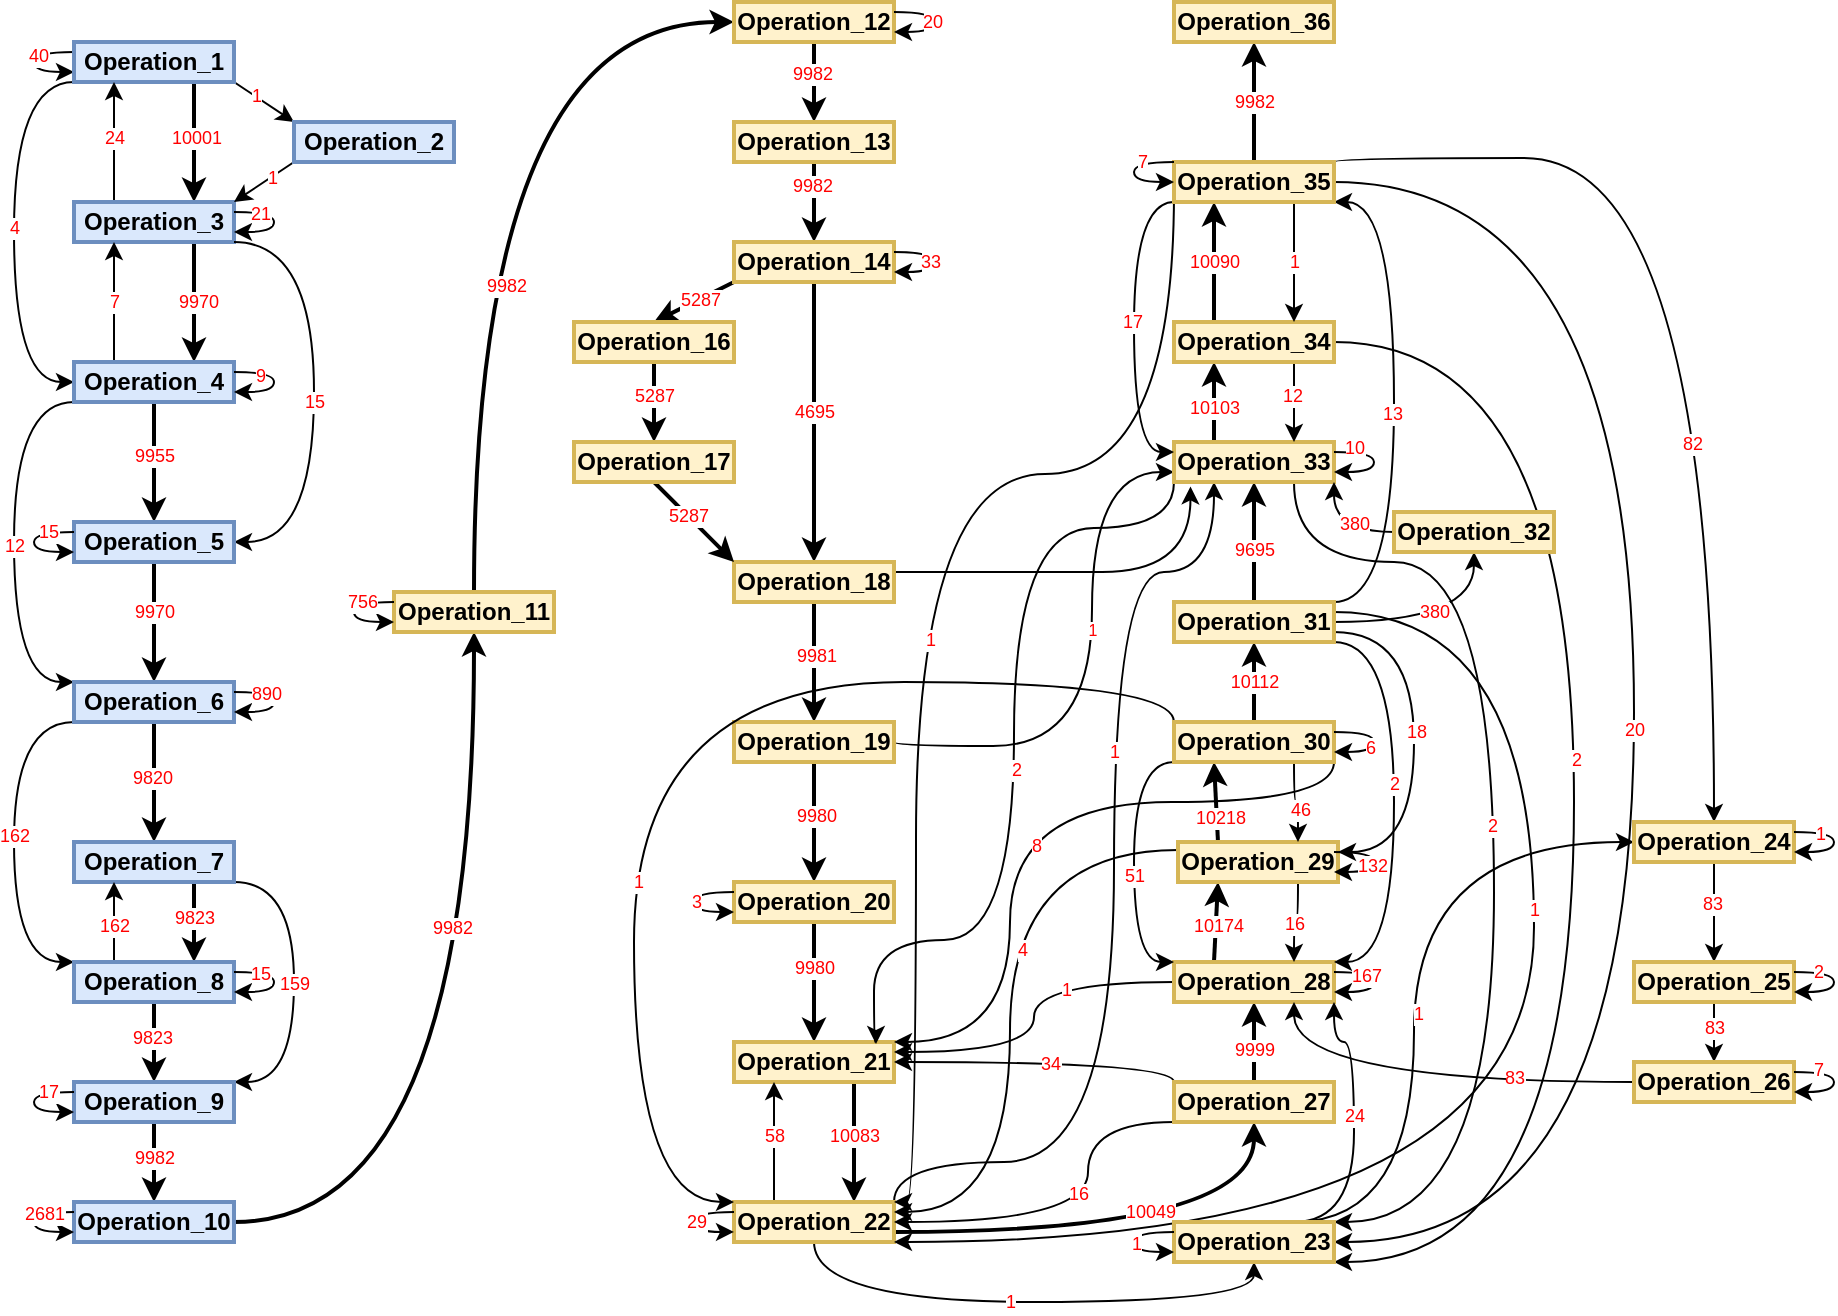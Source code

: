 <mxfile version="16.6.7" type="github">
  <diagram name="Page-1" id="42789a77-a242-8287-6e28-9cd8cfd52e62">
    <mxGraphModel dx="1422" dy="737" grid="0" gridSize="10" guides="1" tooltips="1" connect="1" arrows="1" fold="1" page="1" pageScale="1" pageWidth="1100" pageHeight="850" background="none" math="0" shadow="0">
      <root>
        <mxCell id="0" />
        <mxCell id="1" parent="0" />
        <mxCell id="kYnOUyKq17uiCrWHGg6R-2" style="edgeStyle=orthogonalEdgeStyle;rounded=0;orthogonalLoop=1;jettySize=auto;html=1;entryX=0.75;entryY=0;entryDx=0;entryDy=0;exitX=0.75;exitY=1;exitDx=0;exitDy=0;strokeWidth=2;" parent="1" source="kYnOUyKq17uiCrWHGg6R-1" target="kYnOUyKq17uiCrWHGg6R-3" edge="1">
          <mxGeometry relative="1" as="geometry">
            <mxPoint x="110" y="240" as="targetPoint" />
          </mxGeometry>
        </mxCell>
        <mxCell id="kYnOUyKq17uiCrWHGg6R-295" value="10001" style="edgeLabel;html=1;align=center;verticalAlign=middle;resizable=0;points=[];fontSize=9;fontColor=#FF0000;" parent="kYnOUyKq17uiCrWHGg6R-2" vertex="1" connectable="0">
          <mxGeometry x="-0.09" y="1" relative="1" as="geometry">
            <mxPoint as="offset" />
          </mxGeometry>
        </mxCell>
        <mxCell id="kYnOUyKq17uiCrWHGg6R-13" style="rounded=0;orthogonalLoop=1;jettySize=auto;html=1;exitX=1;exitY=1;exitDx=0;exitDy=0;entryX=0;entryY=0;entryDx=0;entryDy=0;" parent="1" source="kYnOUyKq17uiCrWHGg6R-1" target="kYnOUyKq17uiCrWHGg6R-12" edge="1">
          <mxGeometry relative="1" as="geometry" />
        </mxCell>
        <mxCell id="kYnOUyKq17uiCrWHGg6R-293" value="1" style="edgeLabel;html=1;align=center;verticalAlign=middle;resizable=0;points=[];fontSize=9;fontColor=#FF0000;" parent="kYnOUyKq17uiCrWHGg6R-13" vertex="1" connectable="0">
          <mxGeometry x="-0.353" relative="1" as="geometry">
            <mxPoint x="1" as="offset" />
          </mxGeometry>
        </mxCell>
        <mxCell id="kYnOUyKq17uiCrWHGg6R-69" style="rounded=0;orthogonalLoop=1;jettySize=auto;html=1;strokeWidth=1;exitX=0;exitY=0.25;exitDx=0;exitDy=0;entryX=0;entryY=0.75;entryDx=0;entryDy=0;edgeStyle=orthogonalEdgeStyle;curved=1;" parent="1" source="kYnOUyKq17uiCrWHGg6R-1" target="kYnOUyKq17uiCrWHGg6R-1" edge="1">
          <mxGeometry relative="1" as="geometry">
            <mxPoint x="30" y="160" as="targetPoint" />
            <Array as="points">
              <mxPoint x="60" y="145" />
              <mxPoint x="60" y="155" />
            </Array>
          </mxGeometry>
        </mxCell>
        <mxCell id="kYnOUyKq17uiCrWHGg6R-292" value="40" style="edgeLabel;html=1;align=center;verticalAlign=middle;resizable=0;points=[];fontSize=9;fontColor=#FF0000;" parent="kYnOUyKq17uiCrWHGg6R-69" vertex="1" connectable="0">
          <mxGeometry x="-0.397" relative="1" as="geometry">
            <mxPoint x="-3" y="2" as="offset" />
          </mxGeometry>
        </mxCell>
        <mxCell id="kYnOUyKq17uiCrWHGg6R-75" style="edgeStyle=orthogonalEdgeStyle;rounded=0;orthogonalLoop=1;jettySize=auto;html=1;entryX=0;entryY=0.5;entryDx=0;entryDy=0;strokeWidth=1;curved=1;" parent="1" source="kYnOUyKq17uiCrWHGg6R-1" target="kYnOUyKq17uiCrWHGg6R-4" edge="1">
          <mxGeometry relative="1" as="geometry">
            <Array as="points">
              <mxPoint x="50" y="160" />
              <mxPoint x="50" y="310" />
            </Array>
          </mxGeometry>
        </mxCell>
        <mxCell id="kYnOUyKq17uiCrWHGg6R-302" value="4" style="edgeLabel;html=1;align=center;verticalAlign=middle;resizable=0;points=[];fontSize=9;fontColor=#FF0000;" parent="kYnOUyKq17uiCrWHGg6R-75" vertex="1" connectable="0">
          <mxGeometry x="-0.023" relative="1" as="geometry">
            <mxPoint as="offset" />
          </mxGeometry>
        </mxCell>
        <mxCell id="kYnOUyKq17uiCrWHGg6R-1" value="&lt;b&gt;Operation_1&lt;/b&gt;" style="rounded=0;whiteSpace=wrap;html=1;fillColor=#dae8fc;strokeColor=#6c8ebf;strokeWidth=2;" parent="1" vertex="1">
          <mxGeometry x="80" y="140" width="80" height="20" as="geometry" />
        </mxCell>
        <mxCell id="kYnOUyKq17uiCrWHGg6R-5" style="edgeStyle=orthogonalEdgeStyle;rounded=0;orthogonalLoop=1;jettySize=auto;html=1;exitX=0.75;exitY=1;exitDx=0;exitDy=0;entryX=0.75;entryY=0;entryDx=0;entryDy=0;strokeWidth=2;" parent="1" source="kYnOUyKq17uiCrWHGg6R-3" target="kYnOUyKq17uiCrWHGg6R-4" edge="1">
          <mxGeometry relative="1" as="geometry" />
        </mxCell>
        <mxCell id="kYnOUyKq17uiCrWHGg6R-299" value="9970" style="edgeLabel;html=1;align=center;verticalAlign=middle;resizable=0;points=[];fontSize=9;fontColor=#FF0000;" parent="kYnOUyKq17uiCrWHGg6R-5" vertex="1" connectable="0">
          <mxGeometry x="-0.113" relative="1" as="geometry">
            <mxPoint x="2" y="3" as="offset" />
          </mxGeometry>
        </mxCell>
        <mxCell id="kYnOUyKq17uiCrWHGg6R-76" style="edgeStyle=orthogonalEdgeStyle;curved=1;rounded=0;orthogonalLoop=1;jettySize=auto;html=1;entryX=0.25;entryY=1;entryDx=0;entryDy=0;strokeWidth=1;exitX=0.25;exitY=0;exitDx=0;exitDy=0;" parent="1" source="kYnOUyKq17uiCrWHGg6R-3" target="kYnOUyKq17uiCrWHGg6R-1" edge="1">
          <mxGeometry relative="1" as="geometry" />
        </mxCell>
        <mxCell id="kYnOUyKq17uiCrWHGg6R-296" value="24" style="edgeLabel;html=1;align=center;verticalAlign=middle;resizable=0;points=[];fontSize=9;fontColor=#FF0000;" parent="kYnOUyKq17uiCrWHGg6R-76" vertex="1" connectable="0">
          <mxGeometry x="0.073" relative="1" as="geometry">
            <mxPoint as="offset" />
          </mxGeometry>
        </mxCell>
        <mxCell id="kYnOUyKq17uiCrWHGg6R-3" value="&lt;b&gt;Operation_3&lt;/b&gt;" style="rounded=0;whiteSpace=wrap;html=1;fillColor=#dae8fc;strokeColor=#6c8ebf;strokeWidth=2;" parent="1" vertex="1">
          <mxGeometry x="80" y="220" width="80" height="20" as="geometry" />
        </mxCell>
        <mxCell id="kYnOUyKq17uiCrWHGg6R-15" style="edgeStyle=none;rounded=0;orthogonalLoop=1;jettySize=auto;html=1;exitX=0.5;exitY=1;exitDx=0;exitDy=0;entryX=0.5;entryY=0;entryDx=0;entryDy=0;strokeWidth=2;" parent="1" source="kYnOUyKq17uiCrWHGg6R-4" target="kYnOUyKq17uiCrWHGg6R-6" edge="1">
          <mxGeometry relative="1" as="geometry" />
        </mxCell>
        <mxCell id="kYnOUyKq17uiCrWHGg6R-303" value="9955" style="edgeLabel;html=1;align=center;verticalAlign=middle;resizable=0;points=[];fontSize=9;fontColor=#FF0000;" parent="kYnOUyKq17uiCrWHGg6R-15" vertex="1" connectable="0">
          <mxGeometry x="-0.12" relative="1" as="geometry">
            <mxPoint as="offset" />
          </mxGeometry>
        </mxCell>
        <mxCell id="kYnOUyKq17uiCrWHGg6R-77" style="edgeStyle=orthogonalEdgeStyle;curved=1;rounded=0;orthogonalLoop=1;jettySize=auto;html=1;entryX=1;entryY=0.5;entryDx=0;entryDy=0;strokeWidth=1;exitX=1;exitY=1;exitDx=0;exitDy=0;" parent="1" source="kYnOUyKq17uiCrWHGg6R-3" target="kYnOUyKq17uiCrWHGg6R-6" edge="1">
          <mxGeometry relative="1" as="geometry">
            <mxPoint x="150" y="240" as="sourcePoint" />
            <Array as="points">
              <mxPoint x="200" y="240" />
              <mxPoint x="200" y="390" />
            </Array>
          </mxGeometry>
        </mxCell>
        <mxCell id="kYnOUyKq17uiCrWHGg6R-301" value="15" style="edgeLabel;html=1;align=center;verticalAlign=middle;resizable=0;points=[];fontSize=9;fontColor=#FF0000;" parent="kYnOUyKq17uiCrWHGg6R-77" vertex="1" connectable="0">
          <mxGeometry x="0.038" relative="1" as="geometry">
            <mxPoint as="offset" />
          </mxGeometry>
        </mxCell>
        <mxCell id="kYnOUyKq17uiCrWHGg6R-80" style="edgeStyle=orthogonalEdgeStyle;curved=1;rounded=0;orthogonalLoop=1;jettySize=auto;html=1;entryX=0.25;entryY=1;entryDx=0;entryDy=0;strokeWidth=1;exitX=0.25;exitY=0;exitDx=0;exitDy=0;" parent="1" source="kYnOUyKq17uiCrWHGg6R-4" target="kYnOUyKq17uiCrWHGg6R-3" edge="1">
          <mxGeometry relative="1" as="geometry">
            <Array as="points">
              <mxPoint x="100" y="268" />
              <mxPoint x="100" y="268" />
            </Array>
          </mxGeometry>
        </mxCell>
        <mxCell id="kYnOUyKq17uiCrWHGg6R-298" value="7" style="edgeLabel;html=1;align=center;verticalAlign=middle;resizable=0;points=[];fontSize=9;fontColor=#FF0000;" parent="kYnOUyKq17uiCrWHGg6R-80" vertex="1" connectable="0">
          <mxGeometry x="-0.086" relative="1" as="geometry">
            <mxPoint y="-3" as="offset" />
          </mxGeometry>
        </mxCell>
        <mxCell id="kYnOUyKq17uiCrWHGg6R-81" style="edgeStyle=orthogonalEdgeStyle;curved=1;rounded=0;orthogonalLoop=1;jettySize=auto;html=1;entryX=0;entryY=0;entryDx=0;entryDy=0;strokeWidth=1;exitX=0;exitY=1;exitDx=0;exitDy=0;" parent="1" source="kYnOUyKq17uiCrWHGg6R-4" target="kYnOUyKq17uiCrWHGg6R-7" edge="1">
          <mxGeometry relative="1" as="geometry">
            <Array as="points">
              <mxPoint x="50" y="320" />
              <mxPoint x="50" y="460" />
            </Array>
          </mxGeometry>
        </mxCell>
        <mxCell id="kYnOUyKq17uiCrWHGg6R-305" value="12" style="edgeLabel;html=1;align=center;verticalAlign=middle;resizable=0;points=[];fontSize=9;fontColor=#FF0000;" parent="kYnOUyKq17uiCrWHGg6R-81" vertex="1" connectable="0">
          <mxGeometry x="0.019" relative="1" as="geometry">
            <mxPoint as="offset" />
          </mxGeometry>
        </mxCell>
        <mxCell id="kYnOUyKq17uiCrWHGg6R-4" value="&lt;b&gt;Operation_4&lt;/b&gt;" style="rounded=0;whiteSpace=wrap;html=1;fillColor=#dae8fc;strokeColor=#6c8ebf;strokeWidth=2;" parent="1" vertex="1">
          <mxGeometry x="80" y="300" width="80" height="20" as="geometry" />
        </mxCell>
        <mxCell id="kYnOUyKq17uiCrWHGg6R-16" style="edgeStyle=none;rounded=0;orthogonalLoop=1;jettySize=auto;html=1;exitX=0.5;exitY=1;exitDx=0;exitDy=0;entryX=0.5;entryY=0;entryDx=0;entryDy=0;strokeWidth=2;" parent="1" source="kYnOUyKq17uiCrWHGg6R-6" target="kYnOUyKq17uiCrWHGg6R-7" edge="1">
          <mxGeometry relative="1" as="geometry" />
        </mxCell>
        <mxCell id="kYnOUyKq17uiCrWHGg6R-306" value="9970" style="edgeLabel;html=1;align=center;verticalAlign=middle;resizable=0;points=[];fontSize=9;fontColor=#FF0000;" parent="kYnOUyKq17uiCrWHGg6R-16" vertex="1" connectable="0">
          <mxGeometry x="-0.191" relative="1" as="geometry">
            <mxPoint as="offset" />
          </mxGeometry>
        </mxCell>
        <mxCell id="kYnOUyKq17uiCrWHGg6R-6" value="&lt;b&gt;Operation_5&lt;/b&gt;" style="rounded=0;whiteSpace=wrap;html=1;fillColor=#dae8fc;strokeColor=#6c8ebf;strokeWidth=2;" parent="1" vertex="1">
          <mxGeometry x="80" y="380" width="80" height="20" as="geometry" />
        </mxCell>
        <mxCell id="kYnOUyKq17uiCrWHGg6R-17" style="edgeStyle=elbowEdgeStyle;rounded=0;orthogonalLoop=1;jettySize=auto;html=1;exitX=0.5;exitY=1;exitDx=0;exitDy=0;entryX=0.5;entryY=0;entryDx=0;entryDy=0;strokeWidth=2;" parent="1" source="kYnOUyKq17uiCrWHGg6R-7" target="kYnOUyKq17uiCrWHGg6R-8" edge="1">
          <mxGeometry relative="1" as="geometry" />
        </mxCell>
        <mxCell id="kYnOUyKq17uiCrWHGg6R-309" value="9820" style="edgeLabel;html=1;align=center;verticalAlign=middle;resizable=0;points=[];fontSize=9;fontColor=#FF0000;" parent="kYnOUyKq17uiCrWHGg6R-17" vertex="1" connectable="0">
          <mxGeometry x="-0.077" y="-1" relative="1" as="geometry">
            <mxPoint as="offset" />
          </mxGeometry>
        </mxCell>
        <mxCell id="kYnOUyKq17uiCrWHGg6R-85" style="edgeStyle=orthogonalEdgeStyle;curved=1;rounded=0;orthogonalLoop=1;jettySize=auto;html=1;entryX=0;entryY=0;entryDx=0;entryDy=0;strokeWidth=1;exitX=0;exitY=1;exitDx=0;exitDy=0;" parent="1" source="kYnOUyKq17uiCrWHGg6R-7" target="kYnOUyKq17uiCrWHGg6R-9" edge="1">
          <mxGeometry relative="1" as="geometry">
            <Array as="points">
              <mxPoint x="50" y="480" />
              <mxPoint x="50" y="600" />
            </Array>
          </mxGeometry>
        </mxCell>
        <mxCell id="kYnOUyKq17uiCrWHGg6R-310" value="162" style="edgeLabel;html=1;align=center;verticalAlign=middle;resizable=0;points=[];fontSize=9;fontColor=#FF0000;" parent="kYnOUyKq17uiCrWHGg6R-85" vertex="1" connectable="0">
          <mxGeometry x="-0.04" relative="1" as="geometry">
            <mxPoint as="offset" />
          </mxGeometry>
        </mxCell>
        <mxCell id="kYnOUyKq17uiCrWHGg6R-7" value="&lt;b&gt;Operation_6&lt;/b&gt;" style="rounded=0;whiteSpace=wrap;html=1;fillColor=#dae8fc;strokeColor=#6c8ebf;strokeWidth=2;" parent="1" vertex="1">
          <mxGeometry x="80" y="460" width="80" height="20" as="geometry" />
        </mxCell>
        <mxCell id="kYnOUyKq17uiCrWHGg6R-19" style="edgeStyle=elbowEdgeStyle;rounded=0;orthogonalLoop=1;jettySize=auto;html=1;entryX=0.75;entryY=0;entryDx=0;entryDy=0;exitX=0.75;exitY=1;exitDx=0;exitDy=0;strokeWidth=2;" parent="1" source="kYnOUyKq17uiCrWHGg6R-8" target="kYnOUyKq17uiCrWHGg6R-9" edge="1">
          <mxGeometry relative="1" as="geometry" />
        </mxCell>
        <mxCell id="kYnOUyKq17uiCrWHGg6R-312" value="9823" style="edgeLabel;html=1;align=center;verticalAlign=middle;resizable=0;points=[];fontSize=9;fontColor=#FF0000;" parent="kYnOUyKq17uiCrWHGg6R-19" vertex="1" connectable="0">
          <mxGeometry x="-0.105" relative="1" as="geometry">
            <mxPoint as="offset" />
          </mxGeometry>
        </mxCell>
        <mxCell id="kYnOUyKq17uiCrWHGg6R-86" style="edgeStyle=orthogonalEdgeStyle;curved=1;rounded=0;orthogonalLoop=1;jettySize=auto;html=1;entryX=1;entryY=0;entryDx=0;entryDy=0;strokeWidth=1;exitX=1;exitY=1;exitDx=0;exitDy=0;" parent="1" source="kYnOUyKq17uiCrWHGg6R-8" target="kYnOUyKq17uiCrWHGg6R-10" edge="1">
          <mxGeometry relative="1" as="geometry">
            <Array as="points">
              <mxPoint x="190" y="560" />
              <mxPoint x="190" y="660" />
            </Array>
          </mxGeometry>
        </mxCell>
        <mxCell id="kYnOUyKq17uiCrWHGg6R-314" value="159" style="edgeLabel;html=1;align=center;verticalAlign=middle;resizable=0;points=[];fontSize=9;fontColor=#FF0000;" parent="kYnOUyKq17uiCrWHGg6R-86" vertex="1" connectable="0">
          <mxGeometry x="-0.034" relative="1" as="geometry">
            <mxPoint y="3" as="offset" />
          </mxGeometry>
        </mxCell>
        <mxCell id="kYnOUyKq17uiCrWHGg6R-8" value="&lt;b&gt;Operation_7&lt;/b&gt;" style="rounded=0;whiteSpace=wrap;html=1;fillColor=#dae8fc;strokeColor=#6c8ebf;strokeWidth=2;" parent="1" vertex="1">
          <mxGeometry x="80" y="540" width="80" height="20" as="geometry" />
        </mxCell>
        <mxCell id="kYnOUyKq17uiCrWHGg6R-20" style="edgeStyle=elbowEdgeStyle;rounded=0;orthogonalLoop=1;jettySize=auto;html=1;entryX=0.5;entryY=0;entryDx=0;entryDy=0;strokeWidth=2;" parent="1" source="kYnOUyKq17uiCrWHGg6R-9" target="kYnOUyKq17uiCrWHGg6R-10" edge="1">
          <mxGeometry relative="1" as="geometry" />
        </mxCell>
        <mxCell id="kYnOUyKq17uiCrWHGg6R-320" value="9823" style="edgeLabel;html=1;align=center;verticalAlign=middle;resizable=0;points=[];fontSize=9;fontColor=#FF0000;" parent="kYnOUyKq17uiCrWHGg6R-20" vertex="1" connectable="0">
          <mxGeometry x="-0.105" y="-1" relative="1" as="geometry">
            <mxPoint as="offset" />
          </mxGeometry>
        </mxCell>
        <mxCell id="kYnOUyKq17uiCrWHGg6R-88" style="edgeStyle=orthogonalEdgeStyle;curved=1;rounded=0;orthogonalLoop=1;jettySize=auto;html=1;entryX=0.25;entryY=1;entryDx=0;entryDy=0;strokeWidth=1;exitX=0.25;exitY=0;exitDx=0;exitDy=0;" parent="1" source="kYnOUyKq17uiCrWHGg6R-9" target="kYnOUyKq17uiCrWHGg6R-8" edge="1">
          <mxGeometry relative="1" as="geometry" />
        </mxCell>
        <mxCell id="kYnOUyKq17uiCrWHGg6R-311" value="162" style="edgeLabel;html=1;align=center;verticalAlign=middle;resizable=0;points=[];fontSize=9;fontColor=#FF0000;" parent="kYnOUyKq17uiCrWHGg6R-88" vertex="1" connectable="0">
          <mxGeometry x="-0.107" relative="1" as="geometry">
            <mxPoint as="offset" />
          </mxGeometry>
        </mxCell>
        <mxCell id="kYnOUyKq17uiCrWHGg6R-9" value="&lt;b&gt;Operation_8&lt;/b&gt;" style="rounded=0;whiteSpace=wrap;html=1;fillColor=#dae8fc;strokeColor=#6c8ebf;strokeWidth=2;" parent="1" vertex="1">
          <mxGeometry x="80" y="600" width="80" height="20" as="geometry" />
        </mxCell>
        <mxCell id="kYnOUyKq17uiCrWHGg6R-21" style="edgeStyle=elbowEdgeStyle;rounded=0;orthogonalLoop=1;jettySize=auto;html=1;entryX=0.5;entryY=0;entryDx=0;entryDy=0;strokeWidth=2;" parent="1" source="kYnOUyKq17uiCrWHGg6R-10" target="kYnOUyKq17uiCrWHGg6R-11" edge="1">
          <mxGeometry relative="1" as="geometry" />
        </mxCell>
        <mxCell id="kYnOUyKq17uiCrWHGg6R-316" value="9982" style="edgeLabel;html=1;align=center;verticalAlign=middle;resizable=0;points=[];fontSize=9;fontColor=#FF0000;" parent="kYnOUyKq17uiCrWHGg6R-21" vertex="1" connectable="0">
          <mxGeometry x="-0.021" relative="1" as="geometry">
            <mxPoint y="-2" as="offset" />
          </mxGeometry>
        </mxCell>
        <mxCell id="kYnOUyKq17uiCrWHGg6R-10" value="&lt;b&gt;Operation_9&lt;/b&gt;" style="rounded=0;whiteSpace=wrap;html=1;fillColor=#dae8fc;strokeColor=#6c8ebf;strokeWidth=2;" parent="1" vertex="1">
          <mxGeometry x="80" y="660" width="80" height="20" as="geometry" />
        </mxCell>
        <mxCell id="kYnOUyKq17uiCrWHGg6R-23" style="edgeStyle=orthogonalEdgeStyle;rounded=0;orthogonalLoop=1;jettySize=auto;html=1;entryX=0.5;entryY=1;entryDx=0;entryDy=0;elbow=vertical;curved=1;strokeWidth=2;" parent="1" source="kYnOUyKq17uiCrWHGg6R-11" target="kYnOUyKq17uiCrWHGg6R-22" edge="1">
          <mxGeometry relative="1" as="geometry" />
        </mxCell>
        <mxCell id="kYnOUyKq17uiCrWHGg6R-242" value="9982" style="edgeLabel;html=1;align=center;verticalAlign=middle;resizable=0;points=[];fontSize=9;fontColor=#FF0000;" parent="kYnOUyKq17uiCrWHGg6R-23" vertex="1" connectable="0">
          <mxGeometry x="0.287" y="11" relative="1" as="geometry">
            <mxPoint as="offset" />
          </mxGeometry>
        </mxCell>
        <mxCell id="kYnOUyKq17uiCrWHGg6R-11" value="&lt;b&gt;Operation_10&lt;/b&gt;" style="rounded=0;whiteSpace=wrap;html=1;fillColor=#dae8fc;strokeColor=#6c8ebf;strokeWidth=2;" parent="1" vertex="1">
          <mxGeometry x="80" y="720" width="80" height="20" as="geometry" />
        </mxCell>
        <mxCell id="kYnOUyKq17uiCrWHGg6R-14" style="edgeStyle=none;rounded=0;orthogonalLoop=1;jettySize=auto;html=1;exitX=0;exitY=1;exitDx=0;exitDy=0;entryX=1;entryY=0;entryDx=0;entryDy=0;" parent="1" source="kYnOUyKq17uiCrWHGg6R-12" target="kYnOUyKq17uiCrWHGg6R-3" edge="1">
          <mxGeometry relative="1" as="geometry" />
        </mxCell>
        <mxCell id="kYnOUyKq17uiCrWHGg6R-294" value="1" style="edgeLabel;html=1;align=center;verticalAlign=middle;resizable=0;points=[];fontSize=9;fontColor=#FF0000;" parent="kYnOUyKq17uiCrWHGg6R-14" vertex="1" connectable="0">
          <mxGeometry x="-0.248" relative="1" as="geometry">
            <mxPoint as="offset" />
          </mxGeometry>
        </mxCell>
        <mxCell id="kYnOUyKq17uiCrWHGg6R-12" value="&lt;b&gt;Operation_2&lt;/b&gt;" style="rounded=0;whiteSpace=wrap;html=1;fillColor=#dae8fc;strokeColor=#6c8ebf;strokeWidth=2;" parent="1" vertex="1">
          <mxGeometry x="190" y="180" width="80" height="20" as="geometry" />
        </mxCell>
        <mxCell id="kYnOUyKq17uiCrWHGg6R-40" style="edgeStyle=orthogonalEdgeStyle;rounded=0;orthogonalLoop=1;jettySize=auto;html=1;entryX=0;entryY=0.5;entryDx=0;entryDy=0;exitX=0.5;exitY=0;exitDx=0;exitDy=0;curved=1;strokeWidth=2;" parent="1" source="kYnOUyKq17uiCrWHGg6R-22" target="kYnOUyKq17uiCrWHGg6R-25" edge="1">
          <mxGeometry relative="1" as="geometry" />
        </mxCell>
        <mxCell id="kYnOUyKq17uiCrWHGg6R-243" value="9982" style="edgeLabel;html=1;align=center;verticalAlign=middle;resizable=0;points=[];fontSize=9;fontColor=#FF0000;" parent="kYnOUyKq17uiCrWHGg6R-40" vertex="1" connectable="0">
          <mxGeometry x="-0.261" y="-16" relative="1" as="geometry">
            <mxPoint as="offset" />
          </mxGeometry>
        </mxCell>
        <mxCell id="kYnOUyKq17uiCrWHGg6R-22" value="&lt;b&gt;Operation_11&lt;/b&gt;" style="rounded=0;whiteSpace=wrap;html=1;fillColor=#fff2cc;strokeColor=#d6b656;strokeWidth=2;" parent="1" vertex="1">
          <mxGeometry x="240" y="415" width="80" height="20" as="geometry" />
        </mxCell>
        <mxCell id="kYnOUyKq17uiCrWHGg6R-39" style="edgeStyle=none;rounded=0;orthogonalLoop=1;jettySize=auto;html=1;entryX=0.5;entryY=0;entryDx=0;entryDy=0;elbow=vertical;strokeWidth=2;" parent="1" source="kYnOUyKq17uiCrWHGg6R-25" target="kYnOUyKq17uiCrWHGg6R-27" edge="1">
          <mxGeometry relative="1" as="geometry" />
        </mxCell>
        <mxCell id="kYnOUyKq17uiCrWHGg6R-245" value="9982" style="edgeLabel;html=1;align=center;verticalAlign=middle;resizable=0;points=[];fontSize=9;fontColor=#FF0000;" parent="kYnOUyKq17uiCrWHGg6R-39" vertex="1" connectable="0">
          <mxGeometry x="-0.215" y="-1" relative="1" as="geometry">
            <mxPoint as="offset" />
          </mxGeometry>
        </mxCell>
        <mxCell id="kYnOUyKq17uiCrWHGg6R-25" value="&lt;b&gt;Operation_12&lt;/b&gt;" style="rounded=0;whiteSpace=wrap;html=1;fillColor=#fff2cc;strokeColor=#d6b656;strokeWidth=2;" parent="1" vertex="1">
          <mxGeometry x="410" y="120" width="80" height="20" as="geometry" />
        </mxCell>
        <mxCell id="kYnOUyKq17uiCrWHGg6R-38" style="edgeStyle=none;rounded=0;orthogonalLoop=1;jettySize=auto;html=1;entryX=0.5;entryY=0;entryDx=0;entryDy=0;elbow=vertical;strokeWidth=2;" parent="1" source="kYnOUyKq17uiCrWHGg6R-27" target="kYnOUyKq17uiCrWHGg6R-28" edge="1">
          <mxGeometry relative="1" as="geometry" />
        </mxCell>
        <mxCell id="kYnOUyKq17uiCrWHGg6R-223" value="9982" style="edgeLabel;html=1;align=center;verticalAlign=middle;resizable=0;points=[];fontSize=9;fontColor=#FF0000;" parent="kYnOUyKq17uiCrWHGg6R-38" vertex="1" connectable="0">
          <mxGeometry x="-0.421" y="-1" relative="1" as="geometry">
            <mxPoint as="offset" />
          </mxGeometry>
        </mxCell>
        <mxCell id="kYnOUyKq17uiCrWHGg6R-27" value="&lt;b&gt;Operation_13&lt;/b&gt;" style="rounded=0;whiteSpace=wrap;html=1;fillColor=#fff2cc;strokeColor=#d6b656;strokeWidth=2;" parent="1" vertex="1">
          <mxGeometry x="410" y="180" width="80" height="20" as="geometry" />
        </mxCell>
        <mxCell id="kYnOUyKq17uiCrWHGg6R-35" style="edgeStyle=none;rounded=0;orthogonalLoop=1;jettySize=auto;html=1;entryX=0.5;entryY=0;entryDx=0;entryDy=0;elbow=vertical;exitX=0;exitY=1;exitDx=0;exitDy=0;strokeWidth=2;" parent="1" source="kYnOUyKq17uiCrWHGg6R-28" target="kYnOUyKq17uiCrWHGg6R-30" edge="1">
          <mxGeometry relative="1" as="geometry" />
        </mxCell>
        <mxCell id="kYnOUyKq17uiCrWHGg6R-247" value="5287" style="edgeLabel;html=1;align=center;verticalAlign=middle;resizable=0;points=[];fontSize=9;fontColor=#FF0000;" parent="kYnOUyKq17uiCrWHGg6R-35" vertex="1" connectable="0">
          <mxGeometry x="-0.143" relative="1" as="geometry">
            <mxPoint as="offset" />
          </mxGeometry>
        </mxCell>
        <mxCell id="kYnOUyKq17uiCrWHGg6R-37" style="edgeStyle=none;rounded=0;orthogonalLoop=1;jettySize=auto;html=1;entryX=0.5;entryY=0;entryDx=0;entryDy=0;elbow=vertical;strokeWidth=2;" parent="1" source="kYnOUyKq17uiCrWHGg6R-28" target="kYnOUyKq17uiCrWHGg6R-29" edge="1">
          <mxGeometry relative="1" as="geometry" />
        </mxCell>
        <mxCell id="kYnOUyKq17uiCrWHGg6R-224" value="4695" style="edgeLabel;html=1;align=center;verticalAlign=middle;resizable=0;points=[];fontSize=9;fontColor=#FF0000;" parent="kYnOUyKq17uiCrWHGg6R-37" vertex="1" connectable="0">
          <mxGeometry x="-0.081" relative="1" as="geometry">
            <mxPoint as="offset" />
          </mxGeometry>
        </mxCell>
        <mxCell id="kYnOUyKq17uiCrWHGg6R-28" value="&lt;b&gt;Operation_14&lt;/b&gt;" style="rounded=0;whiteSpace=wrap;html=1;fillColor=#fff2cc;strokeColor=#d6b656;strokeWidth=2;" parent="1" vertex="1">
          <mxGeometry x="410" y="240" width="80" height="20" as="geometry" />
        </mxCell>
        <mxCell id="kYnOUyKq17uiCrWHGg6R-42" style="rounded=0;orthogonalLoop=1;jettySize=auto;html=1;entryX=0.5;entryY=0;entryDx=0;entryDy=0;strokeWidth=2;" parent="1" source="kYnOUyKq17uiCrWHGg6R-29" target="kYnOUyKq17uiCrWHGg6R-41" edge="1">
          <mxGeometry relative="1" as="geometry" />
        </mxCell>
        <mxCell id="kYnOUyKq17uiCrWHGg6R-225" value="9981" style="edgeLabel;html=1;align=center;verticalAlign=middle;resizable=0;points=[];fontSize=9;fontColor=#FF0000;" parent="kYnOUyKq17uiCrWHGg6R-42" vertex="1" connectable="0">
          <mxGeometry x="-0.122" y="1" relative="1" as="geometry">
            <mxPoint as="offset" />
          </mxGeometry>
        </mxCell>
        <mxCell id="kYnOUyKq17uiCrWHGg6R-95" style="edgeStyle=orthogonalEdgeStyle;curved=1;rounded=0;orthogonalLoop=1;jettySize=auto;html=1;entryX=0.103;entryY=1.11;entryDx=0;entryDy=0;strokeWidth=1;entryPerimeter=0;exitX=1;exitY=0.25;exitDx=0;exitDy=0;" parent="1" source="kYnOUyKq17uiCrWHGg6R-29" target="kYnOUyKq17uiCrWHGg6R-60" edge="1">
          <mxGeometry relative="1" as="geometry">
            <mxPoint x="550" y="430" as="sourcePoint" />
            <Array as="points">
              <mxPoint x="550" y="405" />
              <mxPoint x="678" y="405" />
            </Array>
          </mxGeometry>
        </mxCell>
        <mxCell id="kYnOUyKq17uiCrWHGg6R-29" value="&lt;b&gt;Operation_18&lt;/b&gt;" style="rounded=0;whiteSpace=wrap;html=1;fillColor=#fff2cc;strokeColor=#d6b656;strokeWidth=2;" parent="1" vertex="1">
          <mxGeometry x="410" y="400" width="80" height="20" as="geometry" />
        </mxCell>
        <mxCell id="kYnOUyKq17uiCrWHGg6R-33" style="edgeStyle=orthogonalEdgeStyle;rounded=0;orthogonalLoop=1;jettySize=auto;html=1;entryX=0.5;entryY=0;entryDx=0;entryDy=0;elbow=vertical;strokeWidth=2;" parent="1" source="kYnOUyKq17uiCrWHGg6R-30" target="kYnOUyKq17uiCrWHGg6R-31" edge="1">
          <mxGeometry relative="1" as="geometry" />
        </mxCell>
        <mxCell id="kYnOUyKq17uiCrWHGg6R-248" value="5287" style="edgeLabel;html=1;align=center;verticalAlign=middle;resizable=0;points=[];fontSize=9;fontColor=#FF0000;" parent="kYnOUyKq17uiCrWHGg6R-33" vertex="1" connectable="0">
          <mxGeometry x="-0.186" relative="1" as="geometry">
            <mxPoint as="offset" />
          </mxGeometry>
        </mxCell>
        <mxCell id="kYnOUyKq17uiCrWHGg6R-30" value="&lt;b&gt;Operation_16&lt;/b&gt;" style="rounded=0;whiteSpace=wrap;html=1;fillColor=#fff2cc;strokeColor=#d6b656;strokeWidth=2;" parent="1" vertex="1">
          <mxGeometry x="330" y="280" width="80" height="20" as="geometry" />
        </mxCell>
        <mxCell id="kYnOUyKq17uiCrWHGg6R-34" style="rounded=0;orthogonalLoop=1;jettySize=auto;html=1;entryX=0;entryY=0;entryDx=0;entryDy=0;elbow=vertical;exitX=0.5;exitY=1;exitDx=0;exitDy=0;strokeWidth=2;" parent="1" source="kYnOUyKq17uiCrWHGg6R-31" target="kYnOUyKq17uiCrWHGg6R-29" edge="1">
          <mxGeometry relative="1" as="geometry" />
        </mxCell>
        <mxCell id="kYnOUyKq17uiCrWHGg6R-226" value="5287" style="edgeLabel;html=1;align=center;verticalAlign=middle;resizable=0;points=[];fontSize=9;fontColor=#FF0000;" parent="kYnOUyKq17uiCrWHGg6R-34" vertex="1" connectable="0">
          <mxGeometry x="-0.173" relative="1" as="geometry">
            <mxPoint as="offset" />
          </mxGeometry>
        </mxCell>
        <mxCell id="kYnOUyKq17uiCrWHGg6R-44" style="rounded=0;orthogonalLoop=1;jettySize=auto;html=1;entryX=0.5;entryY=0;entryDx=0;entryDy=0;exitX=0.5;exitY=1;exitDx=0;exitDy=0;strokeWidth=2;" parent="1" source="kYnOUyKq17uiCrWHGg6R-41" target="kYnOUyKq17uiCrWHGg6R-43" edge="1">
          <mxGeometry relative="1" as="geometry" />
        </mxCell>
        <mxCell id="kYnOUyKq17uiCrWHGg6R-249" value="9980" style="edgeLabel;html=1;align=center;verticalAlign=middle;resizable=0;points=[];fontSize=9;fontColor=#FF0000;" parent="kYnOUyKq17uiCrWHGg6R-44" vertex="1" connectable="0">
          <mxGeometry x="-0.105" y="1" relative="1" as="geometry">
            <mxPoint as="offset" />
          </mxGeometry>
        </mxCell>
        <mxCell id="kYnOUyKq17uiCrWHGg6R-96" style="edgeStyle=orthogonalEdgeStyle;curved=1;rounded=0;orthogonalLoop=1;jettySize=auto;html=1;entryX=0;entryY=0.75;entryDx=0;entryDy=0;strokeWidth=1;exitX=1;exitY=0.5;exitDx=0;exitDy=0;" parent="1" source="kYnOUyKq17uiCrWHGg6R-41" target="kYnOUyKq17uiCrWHGg6R-60" edge="1">
          <mxGeometry relative="1" as="geometry">
            <Array as="points">
              <mxPoint x="490" y="492" />
              <mxPoint x="589" y="492" />
              <mxPoint x="589" y="355" />
            </Array>
          </mxGeometry>
        </mxCell>
        <mxCell id="kYnOUyKq17uiCrWHGg6R-238" value="1" style="edgeLabel;html=1;align=center;verticalAlign=middle;resizable=0;points=[];fontSize=8;fontColor=#FF0000;" parent="kYnOUyKq17uiCrWHGg6R-96" vertex="1" connectable="0">
          <mxGeometry x="0.138" relative="1" as="geometry">
            <mxPoint as="offset" />
          </mxGeometry>
        </mxCell>
        <mxCell id="kYnOUyKq17uiCrWHGg6R-41" value="&lt;b&gt;Operation_19&lt;/b&gt;" style="rounded=0;whiteSpace=wrap;html=1;fillColor=#fff2cc;strokeColor=#d6b656;strokeWidth=2;" parent="1" vertex="1">
          <mxGeometry x="410" y="480" width="80" height="20" as="geometry" />
        </mxCell>
        <mxCell id="kYnOUyKq17uiCrWHGg6R-46" style="edgeStyle=orthogonalEdgeStyle;rounded=0;orthogonalLoop=1;jettySize=auto;html=1;entryX=0.5;entryY=0;entryDx=0;entryDy=0;exitX=0.5;exitY=1;exitDx=0;exitDy=0;strokeWidth=2;" parent="1" source="kYnOUyKq17uiCrWHGg6R-43" target="kYnOUyKq17uiCrWHGg6R-45" edge="1">
          <mxGeometry relative="1" as="geometry" />
        </mxCell>
        <mxCell id="kYnOUyKq17uiCrWHGg6R-235" value="9980" style="edgeLabel;html=1;align=center;verticalAlign=middle;resizable=0;points=[];fontSize=9;fontColor=#FF0000;" parent="kYnOUyKq17uiCrWHGg6R-46" vertex="1" connectable="0">
          <mxGeometry x="-0.233" relative="1" as="geometry">
            <mxPoint as="offset" />
          </mxGeometry>
        </mxCell>
        <mxCell id="kYnOUyKq17uiCrWHGg6R-43" value="&lt;b&gt;Operation_20&lt;/b&gt;" style="rounded=0;whiteSpace=wrap;html=1;fillColor=#fff2cc;strokeColor=#d6b656;strokeWidth=2;" parent="1" vertex="1">
          <mxGeometry x="410" y="560" width="80" height="20" as="geometry" />
        </mxCell>
        <mxCell id="kYnOUyKq17uiCrWHGg6R-48" style="edgeStyle=orthogonalEdgeStyle;rounded=0;orthogonalLoop=1;jettySize=auto;html=1;entryX=0.75;entryY=0;entryDx=0;entryDy=0;exitX=0.75;exitY=1;exitDx=0;exitDy=0;strokeWidth=2;" parent="1" source="kYnOUyKq17uiCrWHGg6R-45" target="kYnOUyKq17uiCrWHGg6R-47" edge="1">
          <mxGeometry relative="1" as="geometry" />
        </mxCell>
        <mxCell id="kYnOUyKq17uiCrWHGg6R-232" value="10083" style="edgeLabel;html=1;align=center;verticalAlign=middle;resizable=0;points=[];fontSize=9;fontColor=#FF0000;" parent="kYnOUyKq17uiCrWHGg6R-48" vertex="1" connectable="0">
          <mxGeometry x="-0.16" y="-1" relative="1" as="geometry">
            <mxPoint x="1" y="2" as="offset" />
          </mxGeometry>
        </mxCell>
        <mxCell id="kYnOUyKq17uiCrWHGg6R-45" value="&lt;b&gt;Operation_21&lt;/b&gt;" style="rounded=0;whiteSpace=wrap;html=1;fillColor=#fff2cc;strokeColor=#d6b656;strokeWidth=2;" parent="1" vertex="1">
          <mxGeometry x="410" y="640" width="80" height="20" as="geometry" />
        </mxCell>
        <mxCell id="kYnOUyKq17uiCrWHGg6R-50" style="edgeStyle=orthogonalEdgeStyle;rounded=0;orthogonalLoop=1;jettySize=auto;html=1;entryX=0.5;entryY=1;entryDx=0;entryDy=0;curved=1;exitX=1;exitY=0.75;exitDx=0;exitDy=0;strokeWidth=2;" parent="1" source="kYnOUyKq17uiCrWHGg6R-47" target="kYnOUyKq17uiCrWHGg6R-49" edge="1">
          <mxGeometry relative="1" as="geometry">
            <Array as="points">
              <mxPoint x="670" y="735" />
            </Array>
          </mxGeometry>
        </mxCell>
        <mxCell id="kYnOUyKq17uiCrWHGg6R-230" value="10049" style="edgeLabel;html=1;align=center;verticalAlign=middle;resizable=0;points=[];fontSize=9;fontColor=#FF0000;" parent="kYnOUyKq17uiCrWHGg6R-50" vertex="1" connectable="0">
          <mxGeometry x="0.083" y="10" relative="1" as="geometry">
            <mxPoint as="offset" />
          </mxGeometry>
        </mxCell>
        <mxCell id="kYnOUyKq17uiCrWHGg6R-98" style="edgeStyle=orthogonalEdgeStyle;curved=1;rounded=0;orthogonalLoop=1;jettySize=auto;html=1;strokeWidth=1;exitX=0.25;exitY=0;exitDx=0;exitDy=0;entryX=0.25;entryY=1;entryDx=0;entryDy=0;" parent="1" source="kYnOUyKq17uiCrWHGg6R-47" target="kYnOUyKq17uiCrWHGg6R-45" edge="1">
          <mxGeometry relative="1" as="geometry" />
        </mxCell>
        <mxCell id="kYnOUyKq17uiCrWHGg6R-233" value="58" style="edgeLabel;html=1;align=center;verticalAlign=middle;resizable=0;points=[];fontSize=9;fontColor=#FF0000;" parent="kYnOUyKq17uiCrWHGg6R-98" vertex="1" connectable="0">
          <mxGeometry x="0.097" relative="1" as="geometry">
            <mxPoint as="offset" />
          </mxGeometry>
        </mxCell>
        <mxCell id="kYnOUyKq17uiCrWHGg6R-99" style="edgeStyle=orthogonalEdgeStyle;curved=1;rounded=0;orthogonalLoop=1;jettySize=auto;html=1;exitX=1;exitY=0;exitDx=0;exitDy=0;entryX=0.25;entryY=1;entryDx=0;entryDy=0;strokeWidth=1;" parent="1" source="kYnOUyKq17uiCrWHGg6R-47" target="kYnOUyKq17uiCrWHGg6R-60" edge="1">
          <mxGeometry relative="1" as="geometry">
            <Array as="points">
              <mxPoint x="490" y="700" />
              <mxPoint x="600" y="700" />
              <mxPoint x="600" y="405" />
              <mxPoint x="650" y="405" />
            </Array>
          </mxGeometry>
        </mxCell>
        <mxCell id="kYnOUyKq17uiCrWHGg6R-237" value="1" style="edgeLabel;html=1;align=center;verticalAlign=middle;resizable=0;points=[];fontSize=9;fontColor=#FF0000;" parent="kYnOUyKq17uiCrWHGg6R-99" vertex="1" connectable="0">
          <mxGeometry x="0.183" relative="1" as="geometry">
            <mxPoint y="-28" as="offset" />
          </mxGeometry>
        </mxCell>
        <mxCell id="kYnOUyKq17uiCrWHGg6R-215" style="edgeStyle=orthogonalEdgeStyle;curved=1;rounded=0;orthogonalLoop=1;jettySize=auto;html=1;entryX=0.5;entryY=1;entryDx=0;entryDy=0;fontSize=8;fontColor=#FF0000;strokeWidth=1;exitX=0.5;exitY=1;exitDx=0;exitDy=0;" parent="1" source="kYnOUyKq17uiCrWHGg6R-47" target="kYnOUyKq17uiCrWHGg6R-100" edge="1">
          <mxGeometry relative="1" as="geometry" />
        </mxCell>
        <mxCell id="kYnOUyKq17uiCrWHGg6R-227" value="1" style="edgeLabel;html=1;align=center;verticalAlign=middle;resizable=0;points=[];fontSize=9;fontColor=#FF0000;" parent="kYnOUyKq17uiCrWHGg6R-215" vertex="1" connectable="0">
          <mxGeometry x="-0.052" relative="1" as="geometry">
            <mxPoint as="offset" />
          </mxGeometry>
        </mxCell>
        <mxCell id="kYnOUyKq17uiCrWHGg6R-47" value="&lt;b&gt;Operation_22&lt;/b&gt;" style="rounded=0;whiteSpace=wrap;html=1;fillColor=#fff2cc;strokeColor=#d6b656;strokeWidth=2;" parent="1" vertex="1">
          <mxGeometry x="410" y="720" width="80" height="20" as="geometry" />
        </mxCell>
        <mxCell id="kYnOUyKq17uiCrWHGg6R-53" style="edgeStyle=none;rounded=0;orthogonalLoop=1;jettySize=auto;html=1;strokeWidth=2;" parent="1" source="kYnOUyKq17uiCrWHGg6R-49" target="kYnOUyKq17uiCrWHGg6R-52" edge="1">
          <mxGeometry relative="1" as="geometry" />
        </mxCell>
        <mxCell id="kYnOUyKq17uiCrWHGg6R-252" value="9999" style="edgeLabel;html=1;align=center;verticalAlign=middle;resizable=0;points=[];fontSize=9;fontColor=#FF0000;" parent="kYnOUyKq17uiCrWHGg6R-53" vertex="1" connectable="0">
          <mxGeometry x="-0.16" relative="1" as="geometry">
            <mxPoint y="1" as="offset" />
          </mxGeometry>
        </mxCell>
        <mxCell id="kYnOUyKq17uiCrWHGg6R-106" style="edgeStyle=orthogonalEdgeStyle;curved=1;rounded=0;orthogonalLoop=1;jettySize=auto;html=1;exitX=0;exitY=0;exitDx=0;exitDy=0;entryX=1;entryY=0.5;entryDx=0;entryDy=0;strokeWidth=1;" parent="1" source="kYnOUyKq17uiCrWHGg6R-49" target="kYnOUyKq17uiCrWHGg6R-45" edge="1">
          <mxGeometry relative="1" as="geometry">
            <Array as="points">
              <mxPoint x="630" y="650" />
            </Array>
          </mxGeometry>
        </mxCell>
        <mxCell id="kYnOUyKq17uiCrWHGg6R-318" value="34" style="edgeLabel;html=1;align=center;verticalAlign=middle;resizable=0;points=[];fontSize=9;fontColor=#FF0000;" parent="kYnOUyKq17uiCrWHGg6R-106" vertex="1" connectable="0">
          <mxGeometry x="-0.035" y="1" relative="1" as="geometry">
            <mxPoint as="offset" />
          </mxGeometry>
        </mxCell>
        <mxCell id="kYnOUyKq17uiCrWHGg6R-212" style="edgeStyle=orthogonalEdgeStyle;curved=1;rounded=0;orthogonalLoop=1;jettySize=auto;html=1;entryX=1;entryY=0.5;entryDx=0;entryDy=0;fontSize=8;fontColor=#FF0000;strokeWidth=1;exitX=0;exitY=1;exitDx=0;exitDy=0;" parent="1" source="kYnOUyKq17uiCrWHGg6R-49" target="kYnOUyKq17uiCrWHGg6R-47" edge="1">
          <mxGeometry relative="1" as="geometry">
            <Array as="points">
              <mxPoint x="587" y="680" />
              <mxPoint x="587" y="730" />
            </Array>
          </mxGeometry>
        </mxCell>
        <mxCell id="kYnOUyKq17uiCrWHGg6R-229" value="16" style="edgeLabel;html=1;align=center;verticalAlign=middle;resizable=0;points=[];fontSize=9;fontColor=#FF0000;" parent="kYnOUyKq17uiCrWHGg6R-212" vertex="1" connectable="0">
          <mxGeometry x="-0.17" y="-5" relative="1" as="geometry">
            <mxPoint as="offset" />
          </mxGeometry>
        </mxCell>
        <mxCell id="kYnOUyKq17uiCrWHGg6R-49" value="&lt;b&gt;Operation_27&lt;/b&gt;" style="rounded=0;whiteSpace=wrap;html=1;fillColor=#fff2cc;strokeColor=#d6b656;strokeWidth=2;" parent="1" vertex="1">
          <mxGeometry x="630" y="660" width="80" height="20" as="geometry" />
        </mxCell>
        <mxCell id="kYnOUyKq17uiCrWHGg6R-55" style="edgeStyle=none;rounded=0;orthogonalLoop=1;jettySize=auto;html=1;entryX=0.25;entryY=1;entryDx=0;entryDy=0;exitX=0.25;exitY=0;exitDx=0;exitDy=0;strokeWidth=2;" parent="1" source="kYnOUyKq17uiCrWHGg6R-52" target="kYnOUyKq17uiCrWHGg6R-54" edge="1">
          <mxGeometry relative="1" as="geometry" />
        </mxCell>
        <mxCell id="kYnOUyKq17uiCrWHGg6R-254" value="10174" style="edgeLabel;html=1;align=center;verticalAlign=middle;resizable=0;points=[];fontSize=9;fontColor=#FF0000;" parent="kYnOUyKq17uiCrWHGg6R-55" vertex="1" connectable="0">
          <mxGeometry x="-0.35" y="-1" relative="1" as="geometry">
            <mxPoint y="-5" as="offset" />
          </mxGeometry>
        </mxCell>
        <mxCell id="kYnOUyKq17uiCrWHGg6R-107" style="edgeStyle=orthogonalEdgeStyle;curved=1;rounded=0;orthogonalLoop=1;jettySize=auto;html=1;entryX=1;entryY=0.25;entryDx=0;entryDy=0;strokeWidth=1;" parent="1" source="kYnOUyKq17uiCrWHGg6R-52" target="kYnOUyKq17uiCrWHGg6R-45" edge="1">
          <mxGeometry relative="1" as="geometry" />
        </mxCell>
        <mxCell id="kYnOUyKq17uiCrWHGg6R-256" value="1" style="edgeLabel;html=1;align=center;verticalAlign=middle;resizable=0;points=[];fontSize=9;fontColor=#FF0000;" parent="kYnOUyKq17uiCrWHGg6R-107" vertex="1" connectable="0">
          <mxGeometry x="-0.385" y="4" relative="1" as="geometry">
            <mxPoint as="offset" />
          </mxGeometry>
        </mxCell>
        <mxCell id="kYnOUyKq17uiCrWHGg6R-52" value="&lt;b&gt;Operation_28&lt;/b&gt;" style="rounded=0;whiteSpace=wrap;html=1;fillColor=#fff2cc;strokeColor=#d6b656;strokeWidth=2;" parent="1" vertex="1">
          <mxGeometry x="630" y="600" width="80" height="20" as="geometry" />
        </mxCell>
        <mxCell id="kYnOUyKq17uiCrWHGg6R-58" style="edgeStyle=none;rounded=0;orthogonalLoop=1;jettySize=auto;html=1;entryX=0.25;entryY=1;entryDx=0;entryDy=0;exitX=0.25;exitY=0;exitDx=0;exitDy=0;strokeWidth=2;" parent="1" source="kYnOUyKq17uiCrWHGg6R-54" target="kYnOUyKq17uiCrWHGg6R-56" edge="1">
          <mxGeometry relative="1" as="geometry" />
        </mxCell>
        <mxCell id="kYnOUyKq17uiCrWHGg6R-259" value="10218" style="edgeLabel;html=1;align=center;verticalAlign=middle;resizable=0;points=[];fontSize=9;fontColor=#FF0000;" parent="kYnOUyKq17uiCrWHGg6R-58" vertex="1" connectable="0">
          <mxGeometry x="-0.39" y="-1" relative="1" as="geometry">
            <mxPoint as="offset" />
          </mxGeometry>
        </mxCell>
        <mxCell id="kYnOUyKq17uiCrWHGg6R-109" style="edgeStyle=orthogonalEdgeStyle;curved=1;rounded=0;orthogonalLoop=1;jettySize=auto;html=1;entryX=0.75;entryY=0;entryDx=0;entryDy=0;strokeWidth=1;exitX=0.75;exitY=1;exitDx=0;exitDy=0;" parent="1" source="kYnOUyKq17uiCrWHGg6R-54" target="kYnOUyKq17uiCrWHGg6R-52" edge="1">
          <mxGeometry relative="1" as="geometry" />
        </mxCell>
        <mxCell id="kYnOUyKq17uiCrWHGg6R-257" value="16" style="edgeLabel;html=1;align=center;verticalAlign=middle;resizable=0;points=[];fontSize=9;fontColor=#FF0000;" parent="kYnOUyKq17uiCrWHGg6R-109" vertex="1" connectable="0">
          <mxGeometry x="0.29" relative="1" as="geometry">
            <mxPoint y="-4" as="offset" />
          </mxGeometry>
        </mxCell>
        <mxCell id="kYnOUyKq17uiCrWHGg6R-110" style="edgeStyle=orthogonalEdgeStyle;curved=1;rounded=0;orthogonalLoop=1;jettySize=auto;html=1;entryX=1;entryY=0.25;entryDx=0;entryDy=0;strokeWidth=1;" parent="1" source="kYnOUyKq17uiCrWHGg6R-54" target="kYnOUyKq17uiCrWHGg6R-47" edge="1">
          <mxGeometry relative="1" as="geometry">
            <Array as="points">
              <mxPoint x="548" y="544" />
              <mxPoint x="548" y="725" />
            </Array>
          </mxGeometry>
        </mxCell>
        <mxCell id="kYnOUyKq17uiCrWHGg6R-260" value="4" style="edgeLabel;html=1;align=center;verticalAlign=middle;resizable=0;points=[];fontSize=9;fontColor=#FF0000;" parent="kYnOUyKq17uiCrWHGg6R-110" vertex="1" connectable="0">
          <mxGeometry x="-0.171" y="6" relative="1" as="geometry">
            <mxPoint as="offset" />
          </mxGeometry>
        </mxCell>
        <mxCell id="kYnOUyKq17uiCrWHGg6R-54" value="&lt;b&gt;Operation_29&lt;/b&gt;" style="rounded=0;whiteSpace=wrap;html=1;fillColor=#fff2cc;strokeColor=#d6b656;strokeWidth=2;" parent="1" vertex="1">
          <mxGeometry x="632" y="540" width="80" height="20" as="geometry" />
        </mxCell>
        <mxCell id="kYnOUyKq17uiCrWHGg6R-59" style="edgeStyle=none;rounded=0;orthogonalLoop=1;jettySize=auto;html=1;entryX=0.5;entryY=1;entryDx=0;entryDy=0;strokeWidth=2;" parent="1" source="kYnOUyKq17uiCrWHGg6R-56" target="kYnOUyKq17uiCrWHGg6R-57" edge="1">
          <mxGeometry relative="1" as="geometry" />
        </mxCell>
        <mxCell id="kYnOUyKq17uiCrWHGg6R-262" value="10112" style="edgeLabel;html=1;align=center;verticalAlign=middle;resizable=0;points=[];fontSize=9;fontColor=#FF0000;" parent="kYnOUyKq17uiCrWHGg6R-59" vertex="1" connectable="0">
          <mxGeometry x="-0.29" relative="1" as="geometry">
            <mxPoint y="-6" as="offset" />
          </mxGeometry>
        </mxCell>
        <mxCell id="kYnOUyKq17uiCrWHGg6R-112" style="edgeStyle=orthogonalEdgeStyle;curved=1;rounded=0;orthogonalLoop=1;jettySize=auto;html=1;entryX=0.75;entryY=0;entryDx=0;entryDy=0;strokeWidth=1;exitX=0.75;exitY=1;exitDx=0;exitDy=0;" parent="1" source="kYnOUyKq17uiCrWHGg6R-56" target="kYnOUyKq17uiCrWHGg6R-54" edge="1">
          <mxGeometry relative="1" as="geometry" />
        </mxCell>
        <mxCell id="kYnOUyKq17uiCrWHGg6R-263" value="46" style="edgeLabel;html=1;align=center;verticalAlign=middle;resizable=0;points=[];fontSize=9;fontColor=#FF0000;" parent="kYnOUyKq17uiCrWHGg6R-112" vertex="1" connectable="0">
          <mxGeometry x="0.23" y="1" relative="1" as="geometry">
            <mxPoint as="offset" />
          </mxGeometry>
        </mxCell>
        <mxCell id="kYnOUyKq17uiCrWHGg6R-113" style="edgeStyle=orthogonalEdgeStyle;curved=1;rounded=0;orthogonalLoop=1;jettySize=auto;html=1;entryX=0;entryY=0;entryDx=0;entryDy=0;strokeWidth=1;exitX=0;exitY=1;exitDx=0;exitDy=0;" parent="1" source="kYnOUyKq17uiCrWHGg6R-56" target="kYnOUyKq17uiCrWHGg6R-52" edge="1">
          <mxGeometry relative="1" as="geometry">
            <Array as="points">
              <mxPoint x="610" y="500" />
              <mxPoint x="610" y="600" />
            </Array>
          </mxGeometry>
        </mxCell>
        <mxCell id="kYnOUyKq17uiCrWHGg6R-264" value="51" style="edgeLabel;html=1;align=center;verticalAlign=middle;resizable=0;points=[];fontSize=9;fontColor=#FF0000;" parent="kYnOUyKq17uiCrWHGg6R-113" vertex="1" connectable="0">
          <mxGeometry x="0.1" relative="1" as="geometry">
            <mxPoint as="offset" />
          </mxGeometry>
        </mxCell>
        <mxCell id="kYnOUyKq17uiCrWHGg6R-115" style="edgeStyle=orthogonalEdgeStyle;curved=1;rounded=0;orthogonalLoop=1;jettySize=auto;html=1;entryX=0;entryY=0;entryDx=0;entryDy=0;strokeWidth=1;exitX=0;exitY=0;exitDx=0;exitDy=0;" parent="1" source="kYnOUyKq17uiCrWHGg6R-56" target="kYnOUyKq17uiCrWHGg6R-47" edge="1">
          <mxGeometry relative="1" as="geometry">
            <Array as="points">
              <mxPoint x="630" y="460" />
              <mxPoint x="360" y="460" />
              <mxPoint x="360" y="720" />
            </Array>
          </mxGeometry>
        </mxCell>
        <mxCell id="kYnOUyKq17uiCrWHGg6R-239" value="1" style="edgeLabel;html=1;align=center;verticalAlign=middle;resizable=0;points=[];fontSize=9;fontColor=#FF0000;" parent="kYnOUyKq17uiCrWHGg6R-115" vertex="1" connectable="0">
          <mxGeometry x="0.298" y="2" relative="1" as="geometry">
            <mxPoint as="offset" />
          </mxGeometry>
        </mxCell>
        <mxCell id="kYnOUyKq17uiCrWHGg6R-116" style="edgeStyle=orthogonalEdgeStyle;curved=1;rounded=0;orthogonalLoop=1;jettySize=auto;html=1;entryX=1;entryY=0;entryDx=0;entryDy=0;strokeWidth=1;" parent="1" source="kYnOUyKq17uiCrWHGg6R-56" target="kYnOUyKq17uiCrWHGg6R-45" edge="1">
          <mxGeometry relative="1" as="geometry">
            <Array as="points">
              <mxPoint x="710" y="520" />
              <mxPoint x="548" y="520" />
              <mxPoint x="548" y="640" />
            </Array>
          </mxGeometry>
        </mxCell>
        <mxCell id="kYnOUyKq17uiCrWHGg6R-265" value="8" style="edgeLabel;html=1;align=center;verticalAlign=middle;resizable=0;points=[];fontSize=9;fontColor=#FF0000;" parent="kYnOUyKq17uiCrWHGg6R-116" vertex="1" connectable="0">
          <mxGeometry x="0.13" y="13" relative="1" as="geometry">
            <mxPoint as="offset" />
          </mxGeometry>
        </mxCell>
        <mxCell id="kYnOUyKq17uiCrWHGg6R-56" value="&lt;b&gt;Operation_30&lt;/b&gt;" style="rounded=0;whiteSpace=wrap;html=1;fillColor=#fff2cc;strokeColor=#d6b656;strokeWidth=2;" parent="1" vertex="1">
          <mxGeometry x="630" y="480" width="80" height="20" as="geometry" />
        </mxCell>
        <mxCell id="kYnOUyKq17uiCrWHGg6R-62" style="edgeStyle=none;rounded=0;orthogonalLoop=1;jettySize=auto;html=1;entryX=0.5;entryY=1;entryDx=0;entryDy=0;strokeWidth=2;" parent="1" source="kYnOUyKq17uiCrWHGg6R-57" target="kYnOUyKq17uiCrWHGg6R-60" edge="1">
          <mxGeometry relative="1" as="geometry" />
        </mxCell>
        <mxCell id="kYnOUyKq17uiCrWHGg6R-267" value="9695" style="edgeLabel;html=1;align=center;verticalAlign=middle;resizable=0;points=[];fontSize=9;fontColor=#FF0000;" parent="kYnOUyKq17uiCrWHGg6R-62" vertex="1" connectable="0">
          <mxGeometry x="-0.193" y="-1" relative="1" as="geometry">
            <mxPoint x="-1" y="-2" as="offset" />
          </mxGeometry>
        </mxCell>
        <mxCell id="kYnOUyKq17uiCrWHGg6R-119" style="edgeStyle=orthogonalEdgeStyle;curved=1;rounded=0;orthogonalLoop=1;jettySize=auto;html=1;entryX=0.5;entryY=1;entryDx=0;entryDy=0;strokeWidth=1;" parent="1" source="kYnOUyKq17uiCrWHGg6R-57" target="kYnOUyKq17uiCrWHGg6R-118" edge="1">
          <mxGeometry relative="1" as="geometry" />
        </mxCell>
        <mxCell id="kYnOUyKq17uiCrWHGg6R-266" value="380" style="edgeLabel;html=1;align=center;verticalAlign=middle;resizable=0;points=[];fontSize=9;fontColor=#FF0000;" parent="kYnOUyKq17uiCrWHGg6R-119" vertex="1" connectable="0">
          <mxGeometry x="-0.059" y="5" relative="1" as="geometry">
            <mxPoint as="offset" />
          </mxGeometry>
        </mxCell>
        <mxCell id="kYnOUyKq17uiCrWHGg6R-121" style="edgeStyle=orthogonalEdgeStyle;curved=1;rounded=0;orthogonalLoop=1;jettySize=auto;html=1;entryX=1;entryY=1;entryDx=0;entryDy=0;strokeWidth=1;exitX=1;exitY=0;exitDx=0;exitDy=0;" parent="1" source="kYnOUyKq17uiCrWHGg6R-57" target="kYnOUyKq17uiCrWHGg6R-64" edge="1">
          <mxGeometry relative="1" as="geometry">
            <Array as="points">
              <mxPoint x="740" y="420" />
              <mxPoint x="740" y="220" />
            </Array>
          </mxGeometry>
        </mxCell>
        <mxCell id="kYnOUyKq17uiCrWHGg6R-268" value="13" style="edgeLabel;html=1;align=center;verticalAlign=middle;resizable=0;points=[];fontSize=9;fontColor=#FF0000;" parent="kYnOUyKq17uiCrWHGg6R-121" vertex="1" connectable="0">
          <mxGeometry x="-0.042" y="1" relative="1" as="geometry">
            <mxPoint as="offset" />
          </mxGeometry>
        </mxCell>
        <mxCell id="kYnOUyKq17uiCrWHGg6R-122" style="edgeStyle=orthogonalEdgeStyle;curved=1;rounded=0;orthogonalLoop=1;jettySize=auto;html=1;exitX=1;exitY=1;exitDx=0;exitDy=0;entryX=1;entryY=0;entryDx=0;entryDy=0;strokeWidth=1;" parent="1" source="kYnOUyKq17uiCrWHGg6R-57" target="kYnOUyKq17uiCrWHGg6R-52" edge="1">
          <mxGeometry relative="1" as="geometry">
            <Array as="points">
              <mxPoint x="740" y="440" />
              <mxPoint x="740" y="600" />
            </Array>
          </mxGeometry>
        </mxCell>
        <mxCell id="kYnOUyKq17uiCrWHGg6R-270" value="2" style="edgeLabel;html=1;align=center;verticalAlign=middle;resizable=0;points=[];fontSize=9;fontColor=#FF0000;" parent="kYnOUyKq17uiCrWHGg6R-122" vertex="1" connectable="0">
          <mxGeometry x="-0.082" relative="1" as="geometry">
            <mxPoint as="offset" />
          </mxGeometry>
        </mxCell>
        <mxCell id="kYnOUyKq17uiCrWHGg6R-123" style="edgeStyle=orthogonalEdgeStyle;curved=1;rounded=0;orthogonalLoop=1;jettySize=auto;html=1;exitX=1;exitY=0.75;exitDx=0;exitDy=0;entryX=1;entryY=0.25;entryDx=0;entryDy=0;strokeWidth=1;" parent="1" source="kYnOUyKq17uiCrWHGg6R-57" target="kYnOUyKq17uiCrWHGg6R-54" edge="1">
          <mxGeometry relative="1" as="geometry">
            <Array as="points">
              <mxPoint x="750" y="435" />
              <mxPoint x="750" y="545" />
            </Array>
          </mxGeometry>
        </mxCell>
        <mxCell id="kYnOUyKq17uiCrWHGg6R-269" value="18" style="edgeLabel;html=1;align=center;verticalAlign=middle;resizable=0;points=[];fontSize=9;fontColor=#FF0000;" parent="kYnOUyKq17uiCrWHGg6R-123" vertex="1" connectable="0">
          <mxGeometry x="-0.048" y="1" relative="1" as="geometry">
            <mxPoint as="offset" />
          </mxGeometry>
        </mxCell>
        <mxCell id="kYnOUyKq17uiCrWHGg6R-125" style="edgeStyle=orthogonalEdgeStyle;curved=1;rounded=0;orthogonalLoop=1;jettySize=auto;html=1;exitX=1;exitY=0.25;exitDx=0;exitDy=0;strokeWidth=1;entryX=1;entryY=1;entryDx=0;entryDy=0;" parent="1" source="kYnOUyKq17uiCrWHGg6R-57" target="kYnOUyKq17uiCrWHGg6R-47" edge="1">
          <mxGeometry relative="1" as="geometry">
            <mxPoint x="550" y="720" as="targetPoint" />
            <Array as="points">
              <mxPoint x="810" y="425" />
              <mxPoint x="810" y="740" />
            </Array>
          </mxGeometry>
        </mxCell>
        <mxCell id="kYnOUyKq17uiCrWHGg6R-231" value="1" style="edgeLabel;html=1;align=center;verticalAlign=middle;resizable=0;points=[];fontSize=9;fontColor=#FF0000;" parent="kYnOUyKq17uiCrWHGg6R-125" vertex="1" connectable="0">
          <mxGeometry x="-0.322" relative="1" as="geometry">
            <mxPoint as="offset" />
          </mxGeometry>
        </mxCell>
        <mxCell id="kYnOUyKq17uiCrWHGg6R-57" value="&lt;b&gt;Operation_31&lt;/b&gt;" style="rounded=0;whiteSpace=wrap;html=1;fillColor=#fff2cc;strokeColor=#d6b656;strokeWidth=2;" parent="1" vertex="1">
          <mxGeometry x="630" y="420" width="80" height="20" as="geometry" />
        </mxCell>
        <mxCell id="kYnOUyKq17uiCrWHGg6R-63" style="edgeStyle=none;rounded=0;orthogonalLoop=1;jettySize=auto;html=1;entryX=0.25;entryY=1;entryDx=0;entryDy=0;exitX=0.25;exitY=0;exitDx=0;exitDy=0;strokeWidth=2;" parent="1" source="kYnOUyKq17uiCrWHGg6R-60" target="kYnOUyKq17uiCrWHGg6R-61" edge="1">
          <mxGeometry relative="1" as="geometry" />
        </mxCell>
        <mxCell id="kYnOUyKq17uiCrWHGg6R-271" value="10103" style="edgeLabel;html=1;align=center;verticalAlign=middle;resizable=0;points=[];fontSize=9;fontColor=#FF0000;" parent="kYnOUyKq17uiCrWHGg6R-63" vertex="1" connectable="0">
          <mxGeometry x="-0.35" relative="1" as="geometry">
            <mxPoint y="-4" as="offset" />
          </mxGeometry>
        </mxCell>
        <mxCell id="kYnOUyKq17uiCrWHGg6R-126" style="edgeStyle=orthogonalEdgeStyle;curved=1;rounded=0;orthogonalLoop=1;jettySize=auto;html=1;strokeWidth=1;startArrow=none;exitX=0;exitY=1;exitDx=0;exitDy=0;" parent="1" source="kYnOUyKq17uiCrWHGg6R-60" edge="1">
          <mxGeometry relative="1" as="geometry">
            <mxPoint x="481" y="641" as="targetPoint" />
            <Array as="points">
              <mxPoint x="630" y="383" />
              <mxPoint x="550" y="383" />
              <mxPoint x="550" y="589" />
              <mxPoint x="480" y="589" />
              <mxPoint x="480" y="640" />
              <mxPoint x="481" y="640" />
            </Array>
          </mxGeometry>
        </mxCell>
        <mxCell id="kYnOUyKq17uiCrWHGg6R-241" value="2" style="edgeLabel;html=1;align=center;verticalAlign=middle;resizable=0;points=[];fontSize=9;fontColor=#FF0000;" parent="kYnOUyKq17uiCrWHGg6R-126" vertex="1" connectable="0">
          <mxGeometry x="0.038" y="1" relative="1" as="geometry">
            <mxPoint as="offset" />
          </mxGeometry>
        </mxCell>
        <mxCell id="kYnOUyKq17uiCrWHGg6R-127" style="edgeStyle=orthogonalEdgeStyle;curved=1;rounded=0;orthogonalLoop=1;jettySize=auto;html=1;entryX=1;entryY=0;entryDx=0;entryDy=0;strokeWidth=1;exitX=0.75;exitY=1;exitDx=0;exitDy=0;" parent="1" source="kYnOUyKq17uiCrWHGg6R-60" target="kYnOUyKq17uiCrWHGg6R-100" edge="1">
          <mxGeometry relative="1" as="geometry">
            <Array as="points">
              <mxPoint x="690" y="400" />
              <mxPoint x="790" y="400" />
              <mxPoint x="790" y="730" />
            </Array>
          </mxGeometry>
        </mxCell>
        <mxCell id="kYnOUyKq17uiCrWHGg6R-274" value="2" style="edgeLabel;html=1;align=center;verticalAlign=middle;resizable=0;points=[];fontSize=9;fontColor=#FF0000;" parent="kYnOUyKq17uiCrWHGg6R-127" vertex="1" connectable="0">
          <mxGeometry x="-0.012" y="-1" relative="1" as="geometry">
            <mxPoint as="offset" />
          </mxGeometry>
        </mxCell>
        <mxCell id="kYnOUyKq17uiCrWHGg6R-60" value="&lt;b&gt;Operation_33&lt;/b&gt;" style="rounded=0;whiteSpace=wrap;html=1;fillColor=#fff2cc;strokeColor=#d6b656;strokeWidth=2;" parent="1" vertex="1">
          <mxGeometry x="630" y="340" width="80" height="20" as="geometry" />
        </mxCell>
        <mxCell id="kYnOUyKq17uiCrWHGg6R-65" style="edgeStyle=none;rounded=0;orthogonalLoop=1;jettySize=auto;html=1;entryX=0.25;entryY=1;entryDx=0;entryDy=0;exitX=0.25;exitY=0;exitDx=0;exitDy=0;strokeWidth=2;" parent="1" source="kYnOUyKq17uiCrWHGg6R-61" target="kYnOUyKq17uiCrWHGg6R-64" edge="1">
          <mxGeometry relative="1" as="geometry" />
        </mxCell>
        <mxCell id="kYnOUyKq17uiCrWHGg6R-275" value="10090" style="edgeLabel;html=1;align=center;verticalAlign=middle;resizable=0;points=[];fontSize=9;fontColor=#FF0000;" parent="kYnOUyKq17uiCrWHGg6R-65" vertex="1" connectable="0">
          <mxGeometry x="-0.364" relative="1" as="geometry">
            <mxPoint y="-11" as="offset" />
          </mxGeometry>
        </mxCell>
        <mxCell id="kYnOUyKq17uiCrWHGg6R-129" style="edgeStyle=orthogonalEdgeStyle;curved=1;rounded=0;orthogonalLoop=1;jettySize=auto;html=1;entryX=0.75;entryY=0;entryDx=0;entryDy=0;strokeWidth=1;exitX=0.75;exitY=1;exitDx=0;exitDy=0;" parent="1" source="kYnOUyKq17uiCrWHGg6R-61" target="kYnOUyKq17uiCrWHGg6R-60" edge="1">
          <mxGeometry relative="1" as="geometry" />
        </mxCell>
        <mxCell id="kYnOUyKq17uiCrWHGg6R-272" value="12" style="edgeLabel;html=1;align=center;verticalAlign=middle;resizable=0;points=[];fontSize=9;fontColor=#FF0000;" parent="kYnOUyKq17uiCrWHGg6R-129" vertex="1" connectable="0">
          <mxGeometry x="0.25" y="2" relative="1" as="geometry">
            <mxPoint x="-3" y="-8" as="offset" />
          </mxGeometry>
        </mxCell>
        <mxCell id="kYnOUyKq17uiCrWHGg6R-130" style="edgeStyle=orthogonalEdgeStyle;curved=1;rounded=0;orthogonalLoop=1;jettySize=auto;html=1;entryX=1;entryY=1;entryDx=0;entryDy=0;strokeWidth=1;exitX=1;exitY=0.5;exitDx=0;exitDy=0;" parent="1" source="kYnOUyKq17uiCrWHGg6R-61" target="kYnOUyKq17uiCrWHGg6R-100" edge="1">
          <mxGeometry relative="1" as="geometry">
            <Array as="points">
              <mxPoint x="830" y="290" />
              <mxPoint x="830" y="750" />
            </Array>
          </mxGeometry>
        </mxCell>
        <mxCell id="kYnOUyKq17uiCrWHGg6R-240" value="2" style="edgeLabel;html=1;align=center;verticalAlign=middle;resizable=0;points=[];fontSize=9;fontColor=#FF0000;" parent="kYnOUyKq17uiCrWHGg6R-130" vertex="1" connectable="0">
          <mxGeometry x="-0.061" y="1" relative="1" as="geometry">
            <mxPoint as="offset" />
          </mxGeometry>
        </mxCell>
        <mxCell id="kYnOUyKq17uiCrWHGg6R-61" value="&lt;b&gt;Operation_34&lt;/b&gt;" style="rounded=0;whiteSpace=wrap;html=1;fillColor=#fff2cc;strokeColor=#d6b656;strokeWidth=2;" parent="1" vertex="1">
          <mxGeometry x="630" y="280" width="80" height="20" as="geometry" />
        </mxCell>
        <mxCell id="kYnOUyKq17uiCrWHGg6R-67" style="edgeStyle=none;rounded=0;orthogonalLoop=1;jettySize=auto;html=1;entryX=0.5;entryY=1;entryDx=0;entryDy=0;strokeWidth=2;" parent="1" source="kYnOUyKq17uiCrWHGg6R-64" target="kYnOUyKq17uiCrWHGg6R-66" edge="1">
          <mxGeometry relative="1" as="geometry" />
        </mxCell>
        <mxCell id="kYnOUyKq17uiCrWHGg6R-281" value="9982" style="edgeLabel;html=1;align=center;verticalAlign=middle;resizable=0;points=[];fontSize=9;fontColor=#FF0000;" parent="kYnOUyKq17uiCrWHGg6R-67" vertex="1" connectable="0">
          <mxGeometry x="-0.167" y="1" relative="1" as="geometry">
            <mxPoint x="1" y="-5" as="offset" />
          </mxGeometry>
        </mxCell>
        <mxCell id="kYnOUyKq17uiCrWHGg6R-132" style="edgeStyle=orthogonalEdgeStyle;curved=1;rounded=0;orthogonalLoop=1;jettySize=auto;html=1;entryX=0;entryY=0.25;entryDx=0;entryDy=0;strokeWidth=1;exitX=0;exitY=1;exitDx=0;exitDy=0;" parent="1" source="kYnOUyKq17uiCrWHGg6R-64" target="kYnOUyKq17uiCrWHGg6R-60" edge="1">
          <mxGeometry relative="1" as="geometry">
            <Array as="points">
              <mxPoint x="610" y="220" />
              <mxPoint x="610" y="345" />
            </Array>
          </mxGeometry>
        </mxCell>
        <mxCell id="kYnOUyKq17uiCrWHGg6R-279" value="17" style="edgeLabel;html=1;align=center;verticalAlign=middle;resizable=0;points=[];fontSize=9;fontColor=#FF0000;" parent="kYnOUyKq17uiCrWHGg6R-132" vertex="1" connectable="0">
          <mxGeometry x="-0.058" y="-1" relative="1" as="geometry">
            <mxPoint y="2" as="offset" />
          </mxGeometry>
        </mxCell>
        <mxCell id="kYnOUyKq17uiCrWHGg6R-133" style="edgeStyle=orthogonalEdgeStyle;curved=1;rounded=0;orthogonalLoop=1;jettySize=auto;html=1;entryX=0.75;entryY=0;entryDx=0;entryDy=0;strokeWidth=1;exitX=0.75;exitY=1;exitDx=0;exitDy=0;" parent="1" source="kYnOUyKq17uiCrWHGg6R-64" target="kYnOUyKq17uiCrWHGg6R-61" edge="1">
          <mxGeometry relative="1" as="geometry" />
        </mxCell>
        <mxCell id="kYnOUyKq17uiCrWHGg6R-276" value="1" style="edgeLabel;html=1;align=center;verticalAlign=middle;resizable=0;points=[];fontSize=9;fontColor=#FF0000;" parent="kYnOUyKq17uiCrWHGg6R-133" vertex="1" connectable="0">
          <mxGeometry x="-0.273" relative="1" as="geometry">
            <mxPoint y="8" as="offset" />
          </mxGeometry>
        </mxCell>
        <mxCell id="kYnOUyKq17uiCrWHGg6R-134" style="edgeStyle=orthogonalEdgeStyle;curved=1;rounded=0;orthogonalLoop=1;jettySize=auto;html=1;entryX=1;entryY=0.5;entryDx=0;entryDy=0;strokeWidth=1;exitX=1;exitY=0.5;exitDx=0;exitDy=0;" parent="1" source="kYnOUyKq17uiCrWHGg6R-64" target="kYnOUyKq17uiCrWHGg6R-100" edge="1">
          <mxGeometry relative="1" as="geometry">
            <Array as="points">
              <mxPoint x="860" y="210" />
              <mxPoint x="860" y="740" />
            </Array>
          </mxGeometry>
        </mxCell>
        <mxCell id="kYnOUyKq17uiCrWHGg6R-277" value="20" style="edgeLabel;html=1;align=center;verticalAlign=middle;resizable=0;points=[];fontSize=9;fontColor=#FF0000;" parent="kYnOUyKq17uiCrWHGg6R-134" vertex="1" connectable="0">
          <mxGeometry x="0.022" relative="1" as="geometry">
            <mxPoint as="offset" />
          </mxGeometry>
        </mxCell>
        <mxCell id="kYnOUyKq17uiCrWHGg6R-138" style="edgeStyle=orthogonalEdgeStyle;curved=1;rounded=0;orthogonalLoop=1;jettySize=auto;html=1;exitX=1;exitY=0;exitDx=0;exitDy=0;strokeWidth=1;entryX=0.5;entryY=0;entryDx=0;entryDy=0;" parent="1" source="kYnOUyKq17uiCrWHGg6R-64" target="kYnOUyKq17uiCrWHGg6R-135" edge="1">
          <mxGeometry relative="1" as="geometry">
            <mxPoint x="900" y="520" as="targetPoint" />
            <Array as="points">
              <mxPoint x="710" y="198" />
              <mxPoint x="900" y="198" />
            </Array>
          </mxGeometry>
        </mxCell>
        <mxCell id="kYnOUyKq17uiCrWHGg6R-278" value="82" style="edgeLabel;html=1;align=center;verticalAlign=middle;resizable=0;points=[];fontSize=9;fontColor=#FF0000;" parent="kYnOUyKq17uiCrWHGg6R-138" vertex="1" connectable="0">
          <mxGeometry x="0.279" y="-11" relative="1" as="geometry">
            <mxPoint as="offset" />
          </mxGeometry>
        </mxCell>
        <mxCell id="kYnOUyKq17uiCrWHGg6R-221" style="edgeStyle=orthogonalEdgeStyle;rounded=0;orthogonalLoop=1;jettySize=auto;html=1;exitX=0;exitY=0.75;exitDx=0;exitDy=0;fontSize=8;fontColor=#FF0000;strokeWidth=1;entryX=1;entryY=0;entryDx=0;entryDy=0;curved=1;" parent="1" source="kYnOUyKq17uiCrWHGg6R-64" target="kYnOUyKq17uiCrWHGg6R-47" edge="1">
          <mxGeometry relative="1" as="geometry">
            <mxPoint x="507.857" y="683" as="targetPoint" />
            <Array as="points">
              <mxPoint x="630" y="356" />
              <mxPoint x="501" y="356" />
              <mxPoint x="501" y="720" />
            </Array>
          </mxGeometry>
        </mxCell>
        <mxCell id="kYnOUyKq17uiCrWHGg6R-222" value="1" style="edgeLabel;html=1;align=center;verticalAlign=middle;resizable=0;points=[];fontSize=9;fontColor=#FF0000;" parent="kYnOUyKq17uiCrWHGg6R-221" vertex="1" connectable="0">
          <mxGeometry x="0.093" y="7" relative="1" as="geometry">
            <mxPoint as="offset" />
          </mxGeometry>
        </mxCell>
        <mxCell id="kYnOUyKq17uiCrWHGg6R-64" value="&lt;b&gt;Operation_35&lt;/b&gt;" style="rounded=0;whiteSpace=wrap;html=1;fillColor=#fff2cc;strokeColor=#d6b656;strokeWidth=2;" parent="1" vertex="1">
          <mxGeometry x="630" y="200" width="80" height="20" as="geometry" />
        </mxCell>
        <mxCell id="kYnOUyKq17uiCrWHGg6R-66" value="&lt;b&gt;Operation_36&lt;/b&gt;" style="rounded=0;whiteSpace=wrap;html=1;fillColor=#fff2cc;strokeColor=#d6b656;strokeWidth=2;" parent="1" vertex="1">
          <mxGeometry x="630" y="120" width="80" height="20" as="geometry" />
        </mxCell>
        <mxCell id="kYnOUyKq17uiCrWHGg6R-68" style="edgeStyle=none;rounded=0;orthogonalLoop=1;jettySize=auto;html=1;entryX=0.5;entryY=0;entryDx=0;entryDy=0;strokeWidth=0;" parent="1" source="kYnOUyKq17uiCrWHGg6R-1" target="kYnOUyKq17uiCrWHGg6R-1" edge="1">
          <mxGeometry relative="1" as="geometry" />
        </mxCell>
        <mxCell id="kYnOUyKq17uiCrWHGg6R-78" style="rounded=0;orthogonalLoop=1;jettySize=auto;html=1;strokeWidth=1;edgeStyle=orthogonalEdgeStyle;curved=1;entryX=1;entryY=0.75;entryDx=0;entryDy=0;" parent="1" target="kYnOUyKq17uiCrWHGg6R-3" edge="1">
          <mxGeometry relative="1" as="geometry">
            <mxPoint x="160" y="230" as="targetPoint" />
            <mxPoint x="160" y="225" as="sourcePoint" />
            <Array as="points">
              <mxPoint x="180" y="225" />
              <mxPoint x="180" y="235" />
            </Array>
          </mxGeometry>
        </mxCell>
        <mxCell id="kYnOUyKq17uiCrWHGg6R-297" value="21" style="edgeLabel;html=1;align=center;verticalAlign=middle;resizable=0;points=[];fontSize=9;fontColor=#FF0000;" parent="kYnOUyKq17uiCrWHGg6R-78" vertex="1" connectable="0">
          <mxGeometry x="-0.482" y="-1" relative="1" as="geometry">
            <mxPoint as="offset" />
          </mxGeometry>
        </mxCell>
        <mxCell id="kYnOUyKq17uiCrWHGg6R-79" style="rounded=0;orthogonalLoop=1;jettySize=auto;html=1;strokeWidth=1;edgeStyle=orthogonalEdgeStyle;curved=1;exitX=1;exitY=0.25;exitDx=0;exitDy=0;entryX=1;entryY=0.75;entryDx=0;entryDy=0;" parent="1" source="kYnOUyKq17uiCrWHGg6R-4" target="kYnOUyKq17uiCrWHGg6R-4" edge="1">
          <mxGeometry relative="1" as="geometry">
            <mxPoint x="160" y="315" as="targetPoint" />
            <mxPoint x="160" y="305" as="sourcePoint" />
            <Array as="points">
              <mxPoint x="180" y="305" />
              <mxPoint x="180" y="315" />
            </Array>
          </mxGeometry>
        </mxCell>
        <mxCell id="kYnOUyKq17uiCrWHGg6R-300" value="9" style="edgeLabel;html=1;align=center;verticalAlign=middle;resizable=0;points=[];fontSize=9;fontColor=#FF0000;" parent="kYnOUyKq17uiCrWHGg6R-79" vertex="1" connectable="0">
          <mxGeometry x="-0.482" y="-2" relative="1" as="geometry">
            <mxPoint as="offset" />
          </mxGeometry>
        </mxCell>
        <mxCell id="kYnOUyKq17uiCrWHGg6R-83" style="rounded=0;orthogonalLoop=1;jettySize=auto;html=1;strokeWidth=1;exitX=0;exitY=0.25;exitDx=0;exitDy=0;entryX=0;entryY=0.75;entryDx=0;entryDy=0;edgeStyle=orthogonalEdgeStyle;curved=1;" parent="1" source="kYnOUyKq17uiCrWHGg6R-6" target="kYnOUyKq17uiCrWHGg6R-6" edge="1">
          <mxGeometry relative="1" as="geometry">
            <mxPoint x="80" y="395" as="targetPoint" />
            <mxPoint x="80" y="385" as="sourcePoint" />
            <Array as="points">
              <mxPoint x="60" y="385" />
              <mxPoint x="60" y="395" />
            </Array>
          </mxGeometry>
        </mxCell>
        <mxCell id="kYnOUyKq17uiCrWHGg6R-304" value="15" style="edgeLabel;html=1;align=center;verticalAlign=middle;resizable=0;points=[];fontSize=9;fontColor=#FF0000;" parent="kYnOUyKq17uiCrWHGg6R-83" vertex="1" connectable="0">
          <mxGeometry x="-0.471" relative="1" as="geometry">
            <mxPoint as="offset" />
          </mxGeometry>
        </mxCell>
        <mxCell id="kYnOUyKq17uiCrWHGg6R-84" style="rounded=0;orthogonalLoop=1;jettySize=auto;html=1;strokeWidth=1;edgeStyle=orthogonalEdgeStyle;curved=1;entryX=1;entryY=0.75;entryDx=0;entryDy=0;exitX=1;exitY=0.25;exitDx=0;exitDy=0;" parent="1" source="kYnOUyKq17uiCrWHGg6R-7" target="kYnOUyKq17uiCrWHGg6R-7" edge="1">
          <mxGeometry relative="1" as="geometry">
            <mxPoint x="160" y="475" as="targetPoint" />
            <mxPoint x="160" y="465" as="sourcePoint" />
            <Array as="points">
              <mxPoint x="180" y="465" />
              <mxPoint x="180" y="475" />
            </Array>
          </mxGeometry>
        </mxCell>
        <mxCell id="kYnOUyKq17uiCrWHGg6R-308" value="890" style="edgeLabel;html=1;align=center;verticalAlign=middle;resizable=0;points=[];fontSize=9;fontColor=#FF0000;" parent="kYnOUyKq17uiCrWHGg6R-84" vertex="1" connectable="0">
          <mxGeometry x="-0.388" y="-1" relative="1" as="geometry">
            <mxPoint as="offset" />
          </mxGeometry>
        </mxCell>
        <mxCell id="kYnOUyKq17uiCrWHGg6R-87" style="rounded=0;orthogonalLoop=1;jettySize=auto;html=1;strokeWidth=1;edgeStyle=orthogonalEdgeStyle;curved=1;exitX=1;exitY=0.25;exitDx=0;exitDy=0;entryX=1;entryY=0.75;entryDx=0;entryDy=0;" parent="1" source="kYnOUyKq17uiCrWHGg6R-9" target="kYnOUyKq17uiCrWHGg6R-9" edge="1">
          <mxGeometry relative="1" as="geometry">
            <mxPoint x="160" y="615" as="targetPoint" />
            <mxPoint x="160" y="605" as="sourcePoint" />
            <Array as="points">
              <mxPoint x="180" y="605" />
              <mxPoint x="180" y="615" />
            </Array>
          </mxGeometry>
        </mxCell>
        <mxCell id="kYnOUyKq17uiCrWHGg6R-313" value="15" style="edgeLabel;html=1;align=center;verticalAlign=middle;resizable=0;points=[];fontSize=9;fontColor=#FF0000;" parent="kYnOUyKq17uiCrWHGg6R-87" vertex="1" connectable="0">
          <mxGeometry x="-0.499" y="-1" relative="1" as="geometry">
            <mxPoint as="offset" />
          </mxGeometry>
        </mxCell>
        <mxCell id="kYnOUyKq17uiCrWHGg6R-89" style="rounded=0;orthogonalLoop=1;jettySize=auto;html=1;strokeWidth=1;exitX=0;exitY=0.25;exitDx=0;exitDy=0;entryX=0;entryY=0.75;entryDx=0;entryDy=0;edgeStyle=orthogonalEdgeStyle;curved=1;" parent="1" source="kYnOUyKq17uiCrWHGg6R-10" target="kYnOUyKq17uiCrWHGg6R-10" edge="1">
          <mxGeometry relative="1" as="geometry">
            <mxPoint x="80" y="675" as="targetPoint" />
            <mxPoint x="80" y="665" as="sourcePoint" />
            <Array as="points">
              <mxPoint x="60" y="665" />
              <mxPoint x="60" y="675" />
            </Array>
          </mxGeometry>
        </mxCell>
        <mxCell id="kYnOUyKq17uiCrWHGg6R-315" value="17" style="edgeLabel;html=1;align=center;verticalAlign=middle;resizable=0;points=[];fontSize=9;fontColor=#FF0000;" parent="kYnOUyKq17uiCrWHGg6R-89" vertex="1" connectable="0">
          <mxGeometry x="-0.48" relative="1" as="geometry">
            <mxPoint as="offset" />
          </mxGeometry>
        </mxCell>
        <mxCell id="kYnOUyKq17uiCrWHGg6R-90" style="rounded=0;orthogonalLoop=1;jettySize=auto;html=1;strokeWidth=1;exitX=0;exitY=0.25;exitDx=0;exitDy=0;entryX=0;entryY=0.75;entryDx=0;entryDy=0;edgeStyle=orthogonalEdgeStyle;curved=1;" parent="1" source="kYnOUyKq17uiCrWHGg6R-11" target="kYnOUyKq17uiCrWHGg6R-11" edge="1">
          <mxGeometry relative="1" as="geometry">
            <mxPoint x="80" y="735" as="targetPoint" />
            <mxPoint x="80" y="725" as="sourcePoint" />
            <Array as="points">
              <mxPoint x="60" y="725" />
              <mxPoint x="60" y="735" />
            </Array>
          </mxGeometry>
        </mxCell>
        <mxCell id="kYnOUyKq17uiCrWHGg6R-317" value="2681" style="edgeLabel;html=1;align=center;verticalAlign=middle;resizable=0;points=[];fontSize=9;fontColor=#FF0000;" parent="kYnOUyKq17uiCrWHGg6R-90" vertex="1" connectable="0">
          <mxGeometry x="-0.395" y="1" relative="1" as="geometry">
            <mxPoint as="offset" />
          </mxGeometry>
        </mxCell>
        <mxCell id="kYnOUyKq17uiCrWHGg6R-91" style="rounded=0;orthogonalLoop=1;jettySize=auto;html=1;strokeWidth=1;exitX=0;exitY=0.25;exitDx=0;exitDy=0;entryX=0;entryY=0.75;entryDx=0;entryDy=0;edgeStyle=orthogonalEdgeStyle;curved=1;" parent="1" edge="1">
          <mxGeometry relative="1" as="geometry">
            <mxPoint x="240" y="430" as="targetPoint" />
            <mxPoint x="240" y="420" as="sourcePoint" />
            <Array as="points">
              <mxPoint x="220" y="420" />
              <mxPoint x="220" y="430" />
            </Array>
          </mxGeometry>
        </mxCell>
        <mxCell id="kYnOUyKq17uiCrWHGg6R-307" value="756" style="edgeLabel;html=1;align=center;verticalAlign=middle;resizable=0;points=[];fontSize=9;fontColor=#FF0000;" parent="kYnOUyKq17uiCrWHGg6R-91" vertex="1" connectable="0">
          <mxGeometry x="-0.488" y="1" relative="1" as="geometry">
            <mxPoint x="-3" y="-1" as="offset" />
          </mxGeometry>
        </mxCell>
        <mxCell id="kYnOUyKq17uiCrWHGg6R-93" style="rounded=0;orthogonalLoop=1;jettySize=auto;html=1;strokeWidth=1;edgeStyle=orthogonalEdgeStyle;curved=1;entryX=1;entryY=0.75;entryDx=0;entryDy=0;" parent="1" edge="1">
          <mxGeometry relative="1" as="geometry">
            <mxPoint x="490" y="135" as="targetPoint" />
            <mxPoint x="490" y="125" as="sourcePoint" />
            <Array as="points">
              <mxPoint x="510" y="125" />
              <mxPoint x="510" y="135" />
            </Array>
          </mxGeometry>
        </mxCell>
        <mxCell id="kYnOUyKq17uiCrWHGg6R-244" value="20" style="edgeLabel;html=1;align=center;verticalAlign=middle;resizable=0;points=[];fontSize=9;fontColor=#FF0000;" parent="kYnOUyKq17uiCrWHGg6R-93" vertex="1" connectable="0">
          <mxGeometry x="0.105" y="-1" relative="1" as="geometry">
            <mxPoint y="-3" as="offset" />
          </mxGeometry>
        </mxCell>
        <mxCell id="kYnOUyKq17uiCrWHGg6R-97" style="rounded=0;orthogonalLoop=1;jettySize=auto;html=1;strokeWidth=1;exitX=0;exitY=0.25;exitDx=0;exitDy=0;entryX=0;entryY=0.75;entryDx=0;entryDy=0;edgeStyle=orthogonalEdgeStyle;curved=1;" parent="1" edge="1">
          <mxGeometry relative="1" as="geometry">
            <mxPoint x="410" y="575" as="targetPoint" />
            <mxPoint x="410" y="565" as="sourcePoint" />
            <Array as="points">
              <mxPoint x="390" y="565" />
              <mxPoint x="390" y="575" />
            </Array>
          </mxGeometry>
        </mxCell>
        <mxCell id="kYnOUyKq17uiCrWHGg6R-236" value="3" style="edgeLabel;html=1;align=center;verticalAlign=middle;resizable=0;points=[];fontSize=9;fontColor=#FF0000;" parent="kYnOUyKq17uiCrWHGg6R-97" vertex="1" connectable="0">
          <mxGeometry x="0.112" y="1" relative="1" as="geometry">
            <mxPoint y="-3" as="offset" />
          </mxGeometry>
        </mxCell>
        <mxCell id="kYnOUyKq17uiCrWHGg6R-143" style="edgeStyle=orthogonalEdgeStyle;curved=1;rounded=0;orthogonalLoop=1;jettySize=auto;html=1;entryX=0;entryY=0.5;entryDx=0;entryDy=0;strokeWidth=1;exitX=0.75;exitY=0;exitDx=0;exitDy=0;" parent="1" source="kYnOUyKq17uiCrWHGg6R-100" target="kYnOUyKq17uiCrWHGg6R-135" edge="1">
          <mxGeometry relative="1" as="geometry">
            <Array as="points">
              <mxPoint x="750" y="730" />
              <mxPoint x="750" y="540" />
            </Array>
          </mxGeometry>
        </mxCell>
        <mxCell id="kYnOUyKq17uiCrWHGg6R-284" value="1" style="edgeLabel;html=1;align=center;verticalAlign=middle;resizable=0;points=[];fontSize=9;fontColor=#FF0000;" parent="kYnOUyKq17uiCrWHGg6R-143" vertex="1" connectable="0">
          <mxGeometry x="-0.088" y="-2" relative="1" as="geometry">
            <mxPoint as="offset" />
          </mxGeometry>
        </mxCell>
        <mxCell id="kYnOUyKq17uiCrWHGg6R-144" style="edgeStyle=orthogonalEdgeStyle;curved=1;rounded=0;orthogonalLoop=1;jettySize=auto;html=1;exitX=0.75;exitY=0;exitDx=0;exitDy=0;strokeWidth=1;" parent="1" source="kYnOUyKq17uiCrWHGg6R-100" edge="1">
          <mxGeometry relative="1" as="geometry">
            <mxPoint x="710" y="620" as="targetPoint" />
            <Array as="points">
              <mxPoint x="720" y="730" />
              <mxPoint x="720" y="640" />
              <mxPoint x="710" y="640" />
            </Array>
          </mxGeometry>
        </mxCell>
        <mxCell id="kYnOUyKq17uiCrWHGg6R-285" value="24" style="edgeLabel;html=1;align=center;verticalAlign=middle;resizable=0;points=[];fontSize=9;fontColor=#FF0000;" parent="kYnOUyKq17uiCrWHGg6R-144" vertex="1" connectable="0">
          <mxGeometry x="0.109" relative="1" as="geometry">
            <mxPoint as="offset" />
          </mxGeometry>
        </mxCell>
        <mxCell id="kYnOUyKq17uiCrWHGg6R-100" value="&lt;b&gt;Operation_23&lt;/b&gt;" style="rounded=0;whiteSpace=wrap;html=1;fillColor=#fff2cc;strokeColor=#d6b656;strokeWidth=2;" parent="1" vertex="1">
          <mxGeometry x="630" y="730" width="80" height="20" as="geometry" />
        </mxCell>
        <mxCell id="kYnOUyKq17uiCrWHGg6R-102" style="rounded=0;orthogonalLoop=1;jettySize=auto;html=1;strokeWidth=1;exitX=0;exitY=0.25;exitDx=0;exitDy=0;entryX=0;entryY=0.75;entryDx=0;entryDy=0;edgeStyle=orthogonalEdgeStyle;curved=1;" parent="1" edge="1">
          <mxGeometry relative="1" as="geometry">
            <mxPoint x="410" y="734.99" as="targetPoint" />
            <mxPoint x="410" y="724.99" as="sourcePoint" />
            <Array as="points">
              <mxPoint x="390" y="724.99" />
              <mxPoint x="390" y="734.99" />
            </Array>
          </mxGeometry>
        </mxCell>
        <mxCell id="kYnOUyKq17uiCrWHGg6R-234" value="29" style="edgeLabel;html=1;align=center;verticalAlign=middle;resizable=0;points=[];fontSize=9;fontColor=#FF0000;" parent="kYnOUyKq17uiCrWHGg6R-102" vertex="1" connectable="0">
          <mxGeometry x="0.059" y="1" relative="1" as="geometry">
            <mxPoint y="-2" as="offset" />
          </mxGeometry>
        </mxCell>
        <mxCell id="kYnOUyKq17uiCrWHGg6R-108" style="rounded=0;orthogonalLoop=1;jettySize=auto;html=1;strokeWidth=1;edgeStyle=orthogonalEdgeStyle;curved=1;entryX=1;entryY=0.75;entryDx=0;entryDy=0;" parent="1" edge="1">
          <mxGeometry relative="1" as="geometry">
            <mxPoint x="710" y="614.98" as="targetPoint" />
            <mxPoint x="710" y="604.98" as="sourcePoint" />
            <Array as="points">
              <mxPoint x="730" y="604.98" />
              <mxPoint x="730" y="614.98" />
            </Array>
          </mxGeometry>
        </mxCell>
        <mxCell id="kYnOUyKq17uiCrWHGg6R-319" value="167" style="edgeLabel;html=1;align=center;verticalAlign=middle;resizable=0;points=[];fontSize=9;fontColor=#FF0000;" parent="kYnOUyKq17uiCrWHGg6R-108" vertex="1" connectable="0">
          <mxGeometry x="-0.371" y="-2" relative="1" as="geometry">
            <mxPoint as="offset" />
          </mxGeometry>
        </mxCell>
        <mxCell id="kYnOUyKq17uiCrWHGg6R-111" style="rounded=0;orthogonalLoop=1;jettySize=auto;html=1;strokeWidth=1;edgeStyle=orthogonalEdgeStyle;curved=1;entryX=1;entryY=0.75;entryDx=0;entryDy=0;" parent="1" edge="1">
          <mxGeometry relative="1" as="geometry">
            <mxPoint x="710" y="554.97" as="targetPoint" />
            <mxPoint x="710" y="544.97" as="sourcePoint" />
            <Array as="points">
              <mxPoint x="730" y="544.97" />
              <mxPoint x="730" y="554.97" />
            </Array>
          </mxGeometry>
        </mxCell>
        <mxCell id="kYnOUyKq17uiCrWHGg6R-258" value="132" style="edgeLabel;html=1;align=center;verticalAlign=middle;resizable=0;points=[];fontSize=9;fontColor=#FF0000;" parent="kYnOUyKq17uiCrWHGg6R-111" vertex="1" connectable="0">
          <mxGeometry x="0.4" relative="1" as="geometry">
            <mxPoint x="4" y="-3" as="offset" />
          </mxGeometry>
        </mxCell>
        <mxCell id="kYnOUyKq17uiCrWHGg6R-117" style="rounded=0;orthogonalLoop=1;jettySize=auto;html=1;strokeWidth=1;edgeStyle=orthogonalEdgeStyle;curved=1;entryX=1;entryY=0.75;entryDx=0;entryDy=0;" parent="1" edge="1">
          <mxGeometry relative="1" as="geometry">
            <mxPoint x="710" y="494.97" as="targetPoint" />
            <mxPoint x="710" y="484.97" as="sourcePoint" />
            <Array as="points">
              <mxPoint x="730" y="484.97" />
              <mxPoint x="730" y="494.97" />
            </Array>
          </mxGeometry>
        </mxCell>
        <mxCell id="kYnOUyKq17uiCrWHGg6R-261" value="6" style="edgeLabel;html=1;align=center;verticalAlign=middle;resizable=0;points=[];fontSize=9;fontColor=#FF0000;" parent="kYnOUyKq17uiCrWHGg6R-117" vertex="1" connectable="0">
          <mxGeometry x="0.384" relative="1" as="geometry">
            <mxPoint x="2" y="-2" as="offset" />
          </mxGeometry>
        </mxCell>
        <mxCell id="kYnOUyKq17uiCrWHGg6R-141" style="edgeStyle=orthogonalEdgeStyle;curved=1;rounded=0;orthogonalLoop=1;jettySize=auto;html=1;entryX=1;entryY=1;entryDx=0;entryDy=0;strokeWidth=1;" parent="1" source="kYnOUyKq17uiCrWHGg6R-118" target="kYnOUyKq17uiCrWHGg6R-60" edge="1">
          <mxGeometry relative="1" as="geometry" />
        </mxCell>
        <mxCell id="kYnOUyKq17uiCrWHGg6R-283" value="380" style="edgeLabel;html=1;align=center;verticalAlign=middle;resizable=0;points=[];fontSize=9;fontColor=#FF0000;" parent="kYnOUyKq17uiCrWHGg6R-141" vertex="1" connectable="0">
          <mxGeometry x="-0.253" y="-4" relative="1" as="geometry">
            <mxPoint as="offset" />
          </mxGeometry>
        </mxCell>
        <mxCell id="kYnOUyKq17uiCrWHGg6R-118" value="&lt;b&gt;Operation_32&lt;/b&gt;" style="rounded=0;whiteSpace=wrap;html=1;fillColor=#fff2cc;strokeColor=#d6b656;strokeWidth=2;" parent="1" vertex="1">
          <mxGeometry x="740" y="375" width="80" height="20" as="geometry" />
        </mxCell>
        <mxCell id="kYnOUyKq17uiCrWHGg6R-128" style="rounded=0;orthogonalLoop=1;jettySize=auto;html=1;strokeWidth=1;edgeStyle=orthogonalEdgeStyle;curved=1;entryX=1;entryY=0.75;entryDx=0;entryDy=0;" parent="1" edge="1">
          <mxGeometry relative="1" as="geometry">
            <mxPoint x="710" y="354.99" as="targetPoint" />
            <mxPoint x="710" y="344.99" as="sourcePoint" />
            <Array as="points">
              <mxPoint x="730" y="344.99" />
              <mxPoint x="730" y="354.99" />
            </Array>
          </mxGeometry>
        </mxCell>
        <mxCell id="kYnOUyKq17uiCrWHGg6R-273" value="10" style="edgeLabel;html=1;align=center;verticalAlign=middle;resizable=0;points=[];fontSize=9;fontColor=#FF0000;" parent="kYnOUyKq17uiCrWHGg6R-128" vertex="1" connectable="0">
          <mxGeometry x="-0.768" relative="1" as="geometry">
            <mxPoint x="4" y="-2" as="offset" />
          </mxGeometry>
        </mxCell>
        <mxCell id="kYnOUyKq17uiCrWHGg6R-145" style="edgeStyle=orthogonalEdgeStyle;curved=1;rounded=0;orthogonalLoop=1;jettySize=auto;html=1;entryX=0.5;entryY=0;entryDx=0;entryDy=0;strokeWidth=1;" parent="1" source="kYnOUyKq17uiCrWHGg6R-135" target="kYnOUyKq17uiCrWHGg6R-136" edge="1">
          <mxGeometry relative="1" as="geometry" />
        </mxCell>
        <mxCell id="kYnOUyKq17uiCrWHGg6R-286" value="83" style="edgeLabel;html=1;align=center;verticalAlign=middle;resizable=0;points=[];fontSize=9;fontColor=#FF0000;" parent="kYnOUyKq17uiCrWHGg6R-145" vertex="1" connectable="0">
          <mxGeometry x="-0.182" y="-1" relative="1" as="geometry">
            <mxPoint as="offset" />
          </mxGeometry>
        </mxCell>
        <mxCell id="kYnOUyKq17uiCrWHGg6R-135" value="&lt;b&gt;Operation_24&lt;/b&gt;" style="rounded=0;whiteSpace=wrap;html=1;fillColor=#fff2cc;strokeColor=#d6b656;strokeWidth=2;" parent="1" vertex="1">
          <mxGeometry x="860" y="530" width="80" height="20" as="geometry" />
        </mxCell>
        <mxCell id="kYnOUyKq17uiCrWHGg6R-148" style="edgeStyle=orthogonalEdgeStyle;curved=1;rounded=0;orthogonalLoop=1;jettySize=auto;html=1;entryX=0.5;entryY=0;entryDx=0;entryDy=0;strokeWidth=1;" parent="1" source="kYnOUyKq17uiCrWHGg6R-136" target="kYnOUyKq17uiCrWHGg6R-137" edge="1">
          <mxGeometry relative="1" as="geometry" />
        </mxCell>
        <mxCell id="kYnOUyKq17uiCrWHGg6R-289" value="83" style="edgeLabel;html=1;align=center;verticalAlign=middle;resizable=0;points=[];fontSize=9;fontColor=#FF0000;" parent="kYnOUyKq17uiCrWHGg6R-148" vertex="1" connectable="0">
          <mxGeometry x="-0.704" relative="1" as="geometry">
            <mxPoint y="5" as="offset" />
          </mxGeometry>
        </mxCell>
        <mxCell id="kYnOUyKq17uiCrWHGg6R-136" value="&lt;b&gt;Operation_25&lt;/b&gt;" style="rounded=0;whiteSpace=wrap;html=1;fillColor=#fff2cc;strokeColor=#d6b656;strokeWidth=2;" parent="1" vertex="1">
          <mxGeometry x="860" y="600" width="80" height="20" as="geometry" />
        </mxCell>
        <mxCell id="kYnOUyKq17uiCrWHGg6R-150" style="edgeStyle=orthogonalEdgeStyle;curved=1;rounded=0;orthogonalLoop=1;jettySize=auto;html=1;entryX=0.75;entryY=1;entryDx=0;entryDy=0;strokeWidth=1;" parent="1" source="kYnOUyKq17uiCrWHGg6R-137" target="kYnOUyKq17uiCrWHGg6R-52" edge="1">
          <mxGeometry relative="1" as="geometry" />
        </mxCell>
        <mxCell id="kYnOUyKq17uiCrWHGg6R-291" value="83" style="edgeLabel;html=1;align=center;verticalAlign=middle;resizable=0;points=[];fontSize=9;fontColor=#FF0000;" parent="kYnOUyKq17uiCrWHGg6R-150" vertex="1" connectable="0">
          <mxGeometry x="-0.426" y="-2" relative="1" as="geometry">
            <mxPoint as="offset" />
          </mxGeometry>
        </mxCell>
        <mxCell id="kYnOUyKq17uiCrWHGg6R-137" value="&lt;b&gt;Operation_26&lt;/b&gt;" style="rounded=0;whiteSpace=wrap;html=1;fillColor=#fff2cc;strokeColor=#d6b656;strokeWidth=2;" parent="1" vertex="1">
          <mxGeometry x="860" y="650" width="80" height="20" as="geometry" />
        </mxCell>
        <mxCell id="kYnOUyKq17uiCrWHGg6R-140" style="rounded=0;orthogonalLoop=1;jettySize=auto;html=1;strokeWidth=1;exitX=0;exitY=0.25;exitDx=0;exitDy=0;entryX=0;entryY=0.75;entryDx=0;entryDy=0;edgeStyle=orthogonalEdgeStyle;curved=1;" parent="1" edge="1">
          <mxGeometry relative="1" as="geometry">
            <mxPoint x="630" y="210" as="targetPoint" />
            <mxPoint x="630" y="200" as="sourcePoint" />
            <Array as="points">
              <mxPoint x="610" y="200.01" />
              <mxPoint x="610" y="210.01" />
            </Array>
          </mxGeometry>
        </mxCell>
        <mxCell id="kYnOUyKq17uiCrWHGg6R-280" value="7" style="edgeLabel;html=1;align=center;verticalAlign=middle;resizable=0;points=[];fontSize=9;fontColor=#FF0000;" parent="kYnOUyKq17uiCrWHGg6R-140" vertex="1" connectable="0">
          <mxGeometry x="-0.778" relative="1" as="geometry">
            <mxPoint x="-11" as="offset" />
          </mxGeometry>
        </mxCell>
        <mxCell id="kYnOUyKq17uiCrWHGg6R-142" style="rounded=0;orthogonalLoop=1;jettySize=auto;html=1;strokeWidth=1;exitX=0;exitY=0.25;exitDx=0;exitDy=0;entryX=0;entryY=0.75;entryDx=0;entryDy=0;edgeStyle=orthogonalEdgeStyle;curved=1;" parent="1" edge="1">
          <mxGeometry relative="1" as="geometry">
            <mxPoint x="630" y="745" as="targetPoint" />
            <mxPoint x="630" y="735" as="sourcePoint" />
            <Array as="points">
              <mxPoint x="610" y="735" />
              <mxPoint x="610" y="745" />
            </Array>
          </mxGeometry>
        </mxCell>
        <mxCell id="kYnOUyKq17uiCrWHGg6R-228" value="1" style="edgeLabel;html=1;align=center;verticalAlign=middle;resizable=0;points=[];fontSize=9;fontColor=#FF0000;" parent="kYnOUyKq17uiCrWHGg6R-142" vertex="1" connectable="0">
          <mxGeometry x="0.098" y="1" relative="1" as="geometry">
            <mxPoint y="-2" as="offset" />
          </mxGeometry>
        </mxCell>
        <mxCell id="kYnOUyKq17uiCrWHGg6R-146" style="rounded=0;orthogonalLoop=1;jettySize=auto;html=1;strokeWidth=1;edgeStyle=orthogonalEdgeStyle;curved=1;entryX=1;entryY=0.75;entryDx=0;entryDy=0;" parent="1" edge="1">
          <mxGeometry relative="1" as="geometry">
            <mxPoint x="940" y="544.98" as="targetPoint" />
            <mxPoint x="940" y="534.98" as="sourcePoint" />
            <Array as="points">
              <mxPoint x="960" y="534.98" />
              <mxPoint x="960" y="544.98" />
            </Array>
          </mxGeometry>
        </mxCell>
        <mxCell id="kYnOUyKq17uiCrWHGg6R-287" value="1" style="edgeLabel;html=1;align=center;verticalAlign=middle;resizable=0;points=[];fontSize=9;fontColor=#FF0000;" parent="kYnOUyKq17uiCrWHGg6R-146" vertex="1" connectable="0">
          <mxGeometry x="-0.422" relative="1" as="geometry">
            <mxPoint x="-2" y="1" as="offset" />
          </mxGeometry>
        </mxCell>
        <mxCell id="kYnOUyKq17uiCrWHGg6R-147" style="rounded=0;orthogonalLoop=1;jettySize=auto;html=1;strokeWidth=1;edgeStyle=orthogonalEdgeStyle;curved=1;entryX=1;entryY=0.75;entryDx=0;entryDy=0;" parent="1" edge="1">
          <mxGeometry relative="1" as="geometry">
            <mxPoint x="940" y="614.98" as="targetPoint" />
            <mxPoint x="940" y="604.98" as="sourcePoint" />
            <Array as="points">
              <mxPoint x="960" y="605" />
              <mxPoint x="960" y="615" />
            </Array>
          </mxGeometry>
        </mxCell>
        <mxCell id="kYnOUyKq17uiCrWHGg6R-288" value="2" style="edgeLabel;html=1;align=center;verticalAlign=middle;resizable=0;points=[];fontSize=9;fontColor=#FF0000;" parent="kYnOUyKq17uiCrWHGg6R-147" vertex="1" connectable="0">
          <mxGeometry x="-0.735" relative="1" as="geometry">
            <mxPoint x="5" as="offset" />
          </mxGeometry>
        </mxCell>
        <mxCell id="kYnOUyKq17uiCrWHGg6R-149" style="rounded=0;orthogonalLoop=1;jettySize=auto;html=1;strokeWidth=1;edgeStyle=orthogonalEdgeStyle;curved=1;entryX=1;entryY=0.75;entryDx=0;entryDy=0;" parent="1" edge="1">
          <mxGeometry relative="1" as="geometry">
            <mxPoint x="940" y="664.98" as="targetPoint" />
            <mxPoint x="940" y="654.98" as="sourcePoint" />
            <Array as="points">
              <mxPoint x="960" y="654.98" />
              <mxPoint x="960" y="664.98" />
            </Array>
          </mxGeometry>
        </mxCell>
        <mxCell id="kYnOUyKq17uiCrWHGg6R-290" value="7" style="edgeLabel;html=1;align=center;verticalAlign=middle;resizable=0;points=[];fontSize=9;fontColor=#FF0000;" parent="kYnOUyKq17uiCrWHGg6R-149" vertex="1" connectable="0">
          <mxGeometry x="-0.743" relative="1" as="geometry">
            <mxPoint x="5" y="-1" as="offset" />
          </mxGeometry>
        </mxCell>
        <mxCell id="kYnOUyKq17uiCrWHGg6R-152" style="rounded=0;orthogonalLoop=1;jettySize=auto;html=1;strokeWidth=1;edgeStyle=orthogonalEdgeStyle;curved=1;entryX=1;entryY=0.75;entryDx=0;entryDy=0;" parent="1" edge="1">
          <mxGeometry relative="1" as="geometry">
            <mxPoint x="490" y="254.99" as="targetPoint" />
            <mxPoint x="490" y="244.99" as="sourcePoint" />
            <Array as="points">
              <mxPoint x="510" y="244.99" />
              <mxPoint x="510" y="254.99" />
            </Array>
          </mxGeometry>
        </mxCell>
        <mxCell id="kYnOUyKq17uiCrWHGg6R-246" value="33" style="edgeLabel;html=1;align=center;verticalAlign=middle;resizable=0;points=[];fontSize=9;fontColor=#FF0000;" parent="kYnOUyKq17uiCrWHGg6R-152" vertex="1" connectable="0">
          <mxGeometry x="0.366" relative="1" as="geometry">
            <mxPoint x="2" y="-5" as="offset" />
          </mxGeometry>
        </mxCell>
        <mxCell id="kYnOUyKq17uiCrWHGg6R-31" value="&lt;b&gt;Operation_17&lt;/b&gt;" style="rounded=0;whiteSpace=wrap;html=1;fillColor=#fff2cc;strokeColor=#d6b656;strokeWidth=2;" parent="1" vertex="1">
          <mxGeometry x="330" y="340" width="80" height="20" as="geometry" />
        </mxCell>
      </root>
    </mxGraphModel>
  </diagram>
</mxfile>
